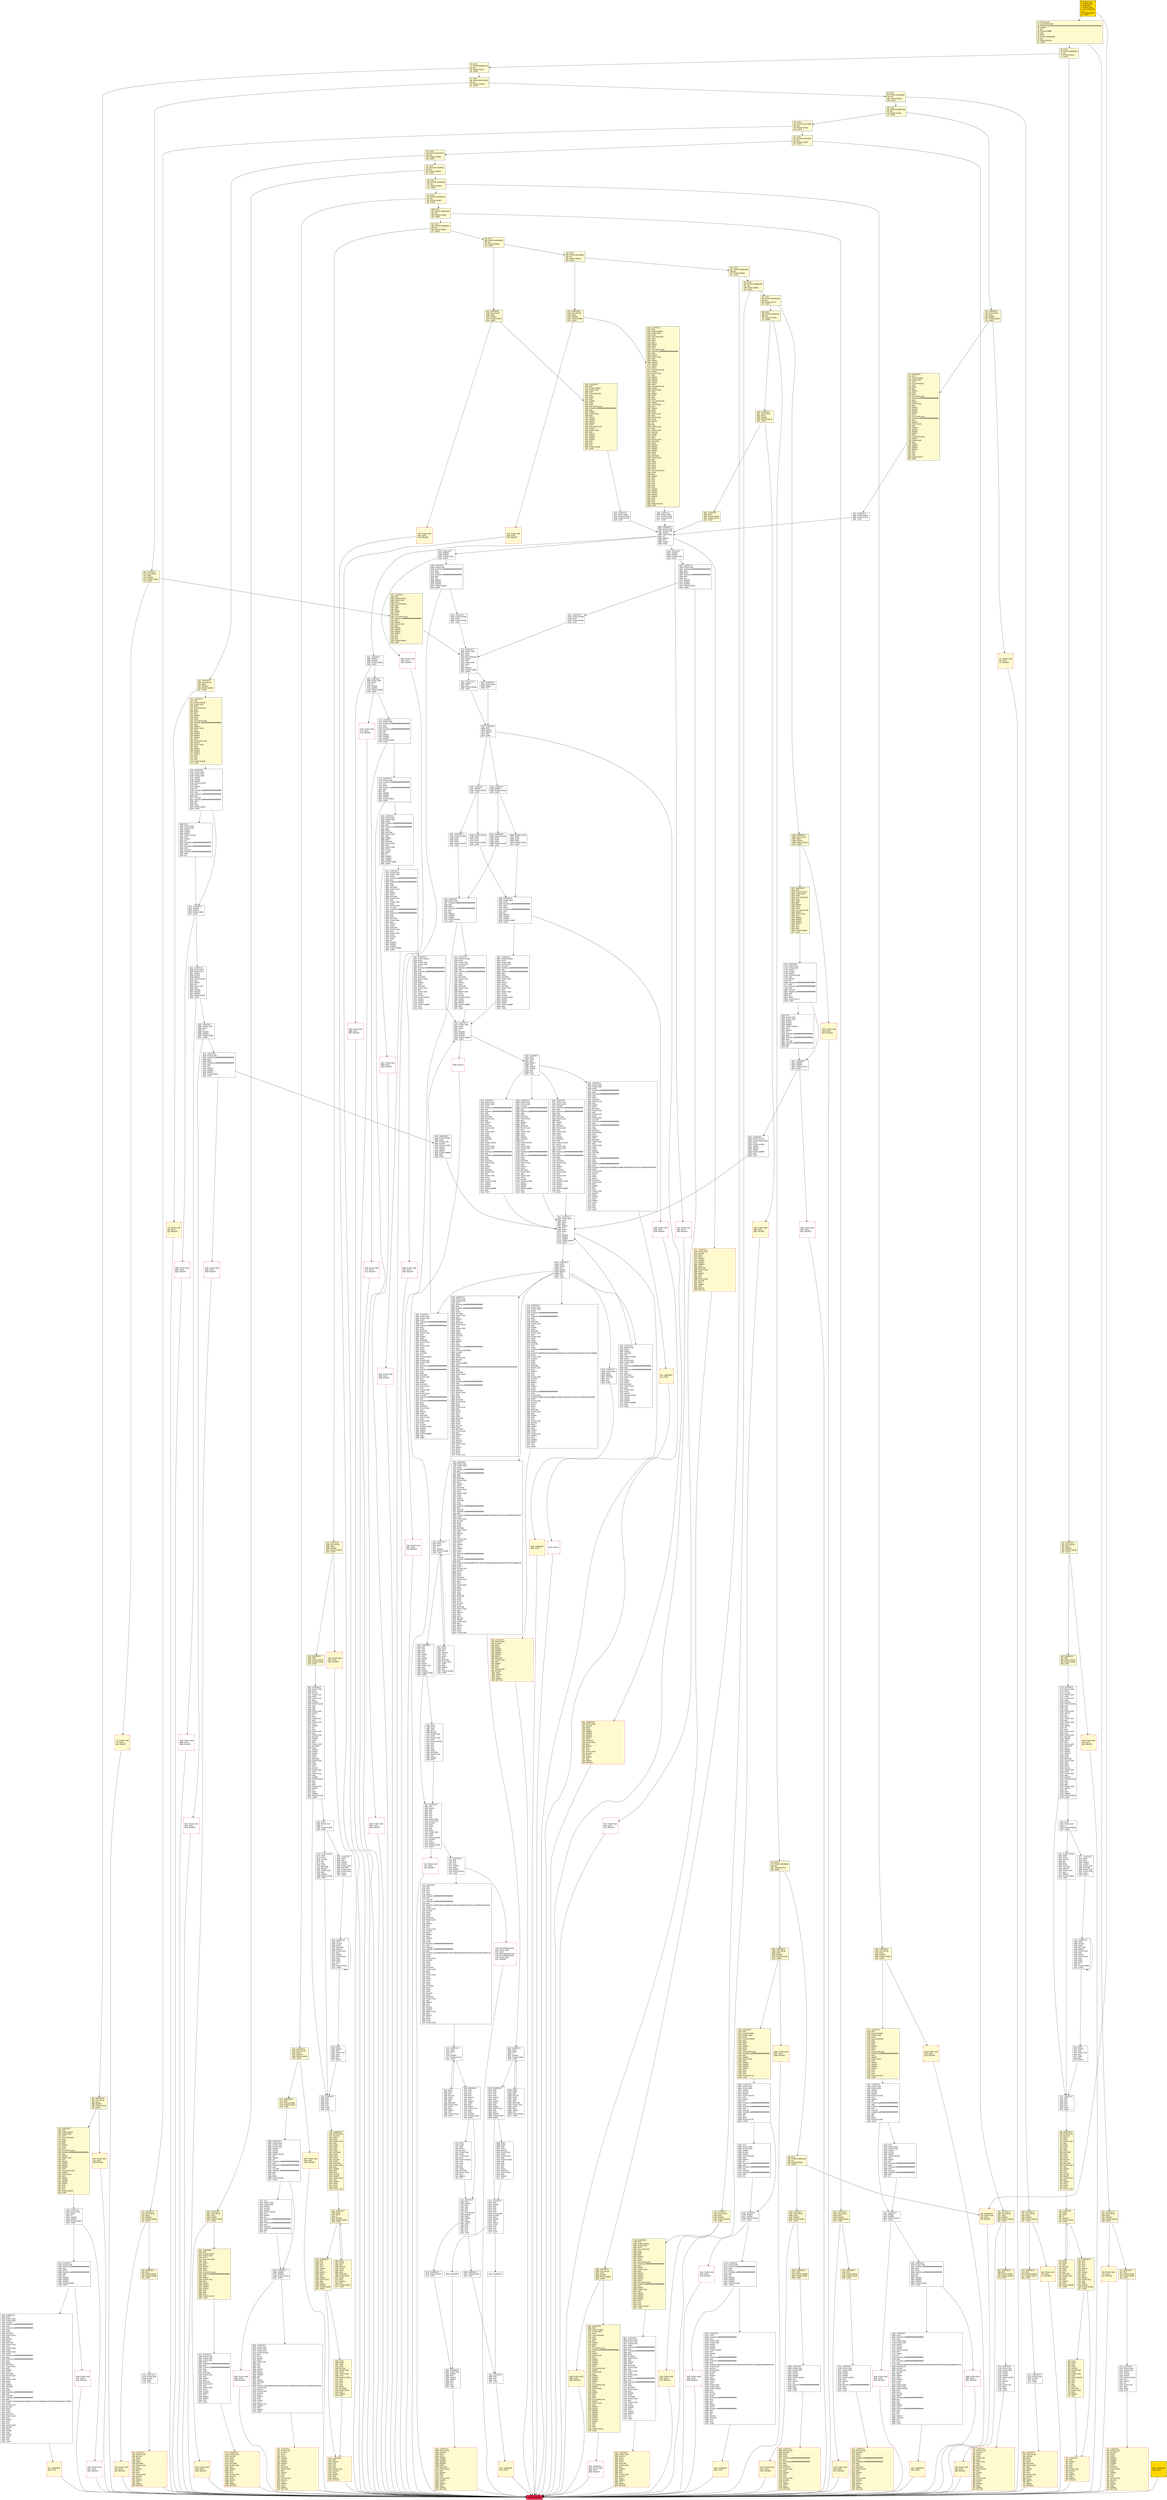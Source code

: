 digraph G {
bgcolor=transparent rankdir=UD;
node [shape=box style=filled color=black fillcolor=white fontname=arial fontcolor=black];
406 [label="406: JUMPDEST\l407: DUP4\l408: DUP2\l409: LT\l410: ISZERO\l411: PUSH2 0x01b1\l414: JUMPI\l" fillcolor=lemonchiffon ];
1445 [label="1445: PUSH1 0x00\l1447: DUP1\l1448: REVERT\l" fillcolor=lemonchiffon shape=Msquare color=crimson ];
7444 [label="7444: JUMPDEST\l7445: POP\l7446: SWAP4\l7447: POP\l7448: POP\l7449: POP\l7450: POP\l7451: PUSH1 0x40\l7453: MLOAD\l7454: DUP1\l7455: SWAP2\l7456: SUB\l7457: SWAP1\l7458: LOG3\l7459: POP\l7460: POP\l7461: POP\l7462: POP\l7463: JUMP\l" ];
492 [label="492: JUMPDEST\l493: CALLVALUE\l494: DUP1\l495: ISZERO\l496: PUSH2 0x01f8\l499: JUMPI\l" fillcolor=lemonchiffon ];
1958 [label="1958: PUSH1 0x00\l1960: DUP1\l1961: REVERT\l" fillcolor=lemonchiffon shape=Msquare color=crimson ];
1948 [label="1948: JUMPDEST\l1949: STOP\l" fillcolor=lemonchiffon shape=Msquare color=crimson ];
5545 [label="5545: PUSH1 0x00\l5547: DUP1\l5548: REVERT\l" shape=Msquare color=crimson ];
241 [label="241: DUP1\l242: PUSH4 0xdd62ed3e\l247: EQ\l248: PUSH2 0x06fa\l251: JUMPI\l" fillcolor=lemonchiffon ];
4539 [label="4539: POP\l4540: PUSH1 0x04\l4542: PUSH1 0x00\l4544: SWAP1\l4545: SLOAD\l4546: SWAP1\l4547: PUSH2 0x0100\l4550: EXP\l4551: SWAP1\l4552: DIV\l4553: PUSH20 0xffffffffffffffffffffffffffffffffffffffff\l4574: AND\l4575: PUSH20 0xffffffffffffffffffffffffffffffffffffffff\l4596: AND\l4597: CALLER\l4598: PUSH20 0xffffffffffffffffffffffffffffffffffffffff\l4619: AND\l4620: EQ\l" ];
252 [label="252: DUP1\l253: PUSH4 0xe02d1c0e\l258: EQ\l259: PUSH2 0x0771\l262: JUMPI\l" fillcolor=lemonchiffon ];
6053 [label="6053: POP\l6054: PUSH1 0x04\l6056: PUSH1 0x00\l6058: SWAP1\l6059: SLOAD\l6060: SWAP1\l6061: PUSH2 0x0100\l6064: EXP\l6065: SWAP1\l6066: DIV\l6067: PUSH20 0xffffffffffffffffffffffffffffffffffffffff\l6088: AND\l6089: PUSH20 0xffffffffffffffffffffffffffffffffffffffff\l6110: AND\l6111: CALLER\l6112: PUSH20 0xffffffffffffffffffffffffffffffffffffffff\l6133: AND\l6134: EQ\l" ];
5182 [label="5182: JUMPDEST\l5183: PUSH1 0x06\l5185: DUP1\l5186: SLOAD\l5187: PUSH1 0x01\l5189: DUP2\l5190: PUSH1 0x01\l5192: AND\l5193: ISZERO\l5194: PUSH2 0x0100\l5197: MUL\l5198: SUB\l5199: AND\l5200: PUSH1 0x02\l5202: SWAP1\l5203: DIV\l5204: DUP1\l5205: PUSH1 0x1f\l5207: ADD\l5208: PUSH1 0x20\l5210: DUP1\l5211: SWAP2\l5212: DIV\l5213: MUL\l5214: PUSH1 0x20\l5216: ADD\l5217: PUSH1 0x40\l5219: MLOAD\l5220: SWAP1\l5221: DUP2\l5222: ADD\l5223: PUSH1 0x40\l5225: MSTORE\l5226: DUP1\l5227: SWAP3\l5228: SWAP2\l5229: SWAP1\l5230: DUP2\l5231: DUP2\l5232: MSTORE\l5233: PUSH1 0x20\l5235: ADD\l5236: DUP3\l5237: DUP1\l5238: SLOAD\l5239: PUSH1 0x01\l5241: DUP2\l5242: PUSH1 0x01\l5244: AND\l5245: ISZERO\l5246: PUSH2 0x0100\l5249: MUL\l5250: SUB\l5251: AND\l5252: PUSH1 0x02\l5254: SWAP1\l5255: DIV\l5256: DUP1\l5257: ISZERO\l5258: PUSH2 0x14d4\l5261: JUMPI\l" ];
2343 [label="2343: JUMPDEST\l2344: PUSH1 0x00\l2346: PUSH20 0xffffffffffffffffffffffffffffffffffffffff\l2367: AND\l2368: DUP3\l2369: PUSH20 0xffffffffffffffffffffffffffffffffffffffff\l2390: AND\l2391: EQ\l2392: ISZERO\l2393: ISZERO\l2394: ISZERO\l2395: PUSH2 0x0963\l2398: JUMPI\l" ];
1423 [label="1423: JUMPDEST\l1424: POP\l1425: SWAP3\l1426: POP\l1427: POP\l1428: POP\l1429: PUSH1 0x40\l1431: MLOAD\l1432: DUP1\l1433: SWAP2\l1434: SUB\l1435: SWAP1\l1436: RETURN\l" fillcolor=lemonchiffon shape=Msquare color=crimson ];
4621 [label="4621: JUMPDEST\l4622: ISZERO\l4623: ISZERO\l4624: PUSH2 0x1218\l4627: JUMPI\l" ];
4031 [label="4031: PUSH1 0x00\l4033: DUP1\l4034: REVERT\l" shape=Msquare color=crimson ];
5303 [label="5303: JUMPDEST\l5304: DUP2\l5305: SLOAD\l5306: DUP2\l5307: MSTORE\l5308: SWAP1\l5309: PUSH1 0x01\l5311: ADD\l5312: SWAP1\l5313: PUSH1 0x20\l5315: ADD\l5316: DUP1\l5317: DUP4\l5318: GT\l5319: PUSH2 0x14b7\l5322: JUMPI\l" ];
7123 [label="7123: JUMPDEST\l7124: POP\l7125: GAS\l7126: CALL\l7127: ISZERO\l7128: DUP1\l7129: ISZERO\l7130: PUSH2 0x1be7\l7133: JUMPI\l" ];
2713 [label="2713: JUMPDEST\l2714: PUSH1 0x00\l2716: PUSH20 0xffffffffffffffffffffffffffffffffffffffff\l2737: AND\l2738: DUP3\l2739: PUSH20 0xffffffffffffffffffffffffffffffffffffffff\l2760: AND\l2761: EQ\l2762: ISZERO\l2763: ISZERO\l2764: ISZERO\l2765: PUSH2 0x0ad5\l2768: JUMPI\l" ];
3971 [label="3971: PUSH1 0x00\l3973: DUP1\l3974: REVERT\l" shape=Msquare color=crimson ];
2291 [label="2291: JUMPDEST\l2292: DUP2\l2293: SLOAD\l2294: DUP2\l2295: MSTORE\l2296: SWAP1\l2297: PUSH1 0x01\l2299: ADD\l2300: SWAP1\l2301: PUSH1 0x20\l2303: ADD\l2304: DUP1\l2305: DUP4\l2306: GT\l2307: PUSH2 0x08f3\l2310: JUMPI\l" ];
1159 [label="1159: JUMPDEST\l1160: CALLVALUE\l1161: DUP1\l1162: ISZERO\l1163: PUSH2 0x0493\l1166: JUMPI\l" fillcolor=lemonchiffon ];
1092 [label="1092: JUMPDEST\l1093: CALLVALUE\l1094: DUP1\l1095: ISZERO\l1096: PUSH2 0x0450\l1099: JUMPI\l" fillcolor=lemonchiffon ];
6135 [label="6135: JUMPDEST\l6136: ISZERO\l6137: ISZERO\l6138: PUSH2 0x1802\l6141: JUMPI\l" ];
1360 [label="1360: DUP1\l1361: DUP3\l1362: ADD\l1363: MLOAD\l1364: DUP2\l1365: DUP5\l1366: ADD\l1367: MSTORE\l1368: PUSH1 0x20\l1370: DUP2\l1371: ADD\l1372: SWAP1\l1373: POP\l1374: PUSH2 0x0547\l1377: JUMP\l" fillcolor=lemonchiffon ];
912 [label="912: PUSH1 0x00\l914: DUP1\l915: REVERT\l" fillcolor=lemonchiffon shape=Msquare color=crimson ];
6546 [label="6546: PUSH1 0x00\l6548: DUP1\l6549: REVERT\l" shape=Msquare color=crimson ];
2258 [label="2258: PUSH2 0x0100\l2261: DUP1\l2262: DUP4\l2263: SLOAD\l2264: DIV\l2265: MUL\l2266: DUP4\l2267: MSTORE\l2268: SWAP2\l2269: PUSH1 0x20\l2271: ADD\l2272: SWAP2\l2273: PUSH2 0x0910\l2276: JUMP\l" ];
65 [label="65: DUP1\l66: PUSH4 0x06fdde03\l71: EQ\l72: PUSH2 0x015c\l75: JUMPI\l" fillcolor=lemonchiffon ];
6398 [label="6398: JUMPDEST\l6399: PUSH1 0x04\l6401: PUSH1 0x00\l6403: SWAP1\l6404: SLOAD\l6405: SWAP1\l6406: PUSH2 0x0100\l6409: EXP\l6410: SWAP1\l6411: DIV\l6412: PUSH20 0xffffffffffffffffffffffffffffffffffffffff\l6433: AND\l6434: DUP2\l6435: JUMP\l" ];
1526 [label="1526: JUMPDEST\l1527: POP\l1528: PUSH2 0x067b\l1531: PUSH1 0x04\l1533: DUP1\l1534: CALLDATASIZE\l1535: SUB\l1536: DUP2\l1537: ADD\l1538: SWAP1\l1539: DUP1\l1540: DUP1\l1541: CALLDATALOAD\l1542: PUSH20 0xffffffffffffffffffffffffffffffffffffffff\l1563: AND\l1564: SWAP1\l1565: PUSH1 0x20\l1567: ADD\l1568: SWAP1\l1569: SWAP3\l1570: SWAP2\l1571: SWAP1\l1572: DUP1\l1573: CALLDATALOAD\l1574: SWAP1\l1575: PUSH1 0x20\l1577: ADD\l1578: SWAP1\l1579: SWAP3\l1580: SWAP2\l1581: SWAP1\l1582: DUP1\l1583: CALLDATALOAD\l1584: SWAP1\l1585: PUSH1 0x20\l1587: ADD\l1588: SWAP1\l1589: DUP3\l1590: ADD\l1591: DUP1\l1592: CALLDATALOAD\l1593: SWAP1\l1594: PUSH1 0x20\l1596: ADD\l1597: SWAP1\l1598: DUP1\l1599: DUP1\l1600: PUSH1 0x1f\l1602: ADD\l1603: PUSH1 0x20\l1605: DUP1\l1606: SWAP2\l1607: DIV\l1608: MUL\l1609: PUSH1 0x20\l1611: ADD\l1612: PUSH1 0x40\l1614: MLOAD\l1615: SWAP1\l1616: DUP2\l1617: ADD\l1618: PUSH1 0x40\l1620: MSTORE\l1621: DUP1\l1622: SWAP4\l1623: SWAP3\l1624: SWAP2\l1625: SWAP1\l1626: DUP2\l1627: DUP2\l1628: MSTORE\l1629: PUSH1 0x20\l1631: ADD\l1632: DUP4\l1633: DUP4\l1634: DUP1\l1635: DUP3\l1636: DUP5\l1637: CALLDATACOPY\l1638: DUP3\l1639: ADD\l1640: SWAP2\l1641: POP\l1642: POP\l1643: POP\l1644: POP\l1645: POP\l1646: POP\l1647: SWAP2\l1648: SWAP3\l1649: SWAP2\l1650: SWAP3\l1651: SWAP1\l1652: POP\l1653: POP\l1654: POP\l1655: PUSH2 0x155c\l1658: JUMP\l" fillcolor=lemonchiffon ];
1917 [label="1917: JUMPDEST\l1918: POP\l1919: PUSH2 0x079c\l1922: PUSH1 0x04\l1924: DUP1\l1925: CALLDATASIZE\l1926: SUB\l1927: DUP2\l1928: ADD\l1929: SWAP1\l1930: DUP1\l1931: DUP1\l1932: CALLDATALOAD\l1933: SWAP1\l1934: PUSH1 0x20\l1936: ADD\l1937: SWAP1\l1938: SWAP3\l1939: SWAP2\l1940: SWAP1\l1941: POP\l1942: POP\l1943: POP\l1944: PUSH2 0x166e\l1947: JUMP\l" fillcolor=lemonchiffon ];
8047 [label="8047: JUMPDEST\l8048: DUP4\l8049: DUP2\l8050: LT\l8051: ISZERO\l8052: PUSH2 0x1f8a\l8055: JUMPI\l" ];
478 [label="478: JUMPDEST\l479: POP\l480: SWAP3\l481: POP\l482: POP\l483: POP\l484: PUSH1 0x40\l486: MLOAD\l487: DUP1\l488: SWAP2\l489: SUB\l490: SWAP1\l491: RETURN\l" fillcolor=lemonchiffon shape=Msquare color=crimson ];
5922 [label="5922: JUMPDEST\l5923: PUSH2 0x1739\l5926: PUSH4 0x01e13380\l5931: DUP3\l5932: PUSH2 0x193d\l5935: SWAP1\l5936: SWAP2\l5937: SWAP1\l5938: PUSH4 0xffffffff\l5943: AND\l5944: JUMP\l" ];
3046 [label="3046: PUSH1 0x00\l3048: DUP1\l3049: REVERT\l" shape=Msquare color=crimson ];
186 [label="186: DUP1\l187: PUSH4 0x8da5cb5b\l192: EQ\l193: PUSH2 0x04b6\l196: JUMPI\l" fillcolor=lemonchiffon ];
1522 [label="1522: PUSH1 0x00\l1524: DUP1\l1525: REVERT\l" fillcolor=lemonchiffon shape=Msquare color=crimson ];
1013 [label="1013: PUSH1 0x00\l1015: DUP1\l1016: REVERT\l" fillcolor=lemonchiffon shape=Msquare color=crimson ];
1206 [label="1206: JUMPDEST\l1207: CALLVALUE\l1208: DUP1\l1209: ISZERO\l1210: PUSH2 0x04c2\l1213: JUMPI\l" fillcolor=lemonchiffon ];
500 [label="500: PUSH1 0x00\l502: DUP1\l503: REVERT\l" fillcolor=lemonchiffon shape=Msquare color=crimson ];
433 [label="433: JUMPDEST\l434: POP\l435: POP\l436: POP\l437: POP\l438: SWAP1\l439: POP\l440: SWAP1\l441: DUP2\l442: ADD\l443: SWAP1\l444: PUSH1 0x1f\l446: AND\l447: DUP1\l448: ISZERO\l449: PUSH2 0x01de\l452: JUMPI\l" fillcolor=lemonchiffon ];
3491 [label="3491: JUMPDEST\l3492: PUSH1 0x02\l3494: PUSH1 0x00\l3496: DUP6\l3497: PUSH20 0xffffffffffffffffffffffffffffffffffffffff\l3518: AND\l3519: PUSH20 0xffffffffffffffffffffffffffffffffffffffff\l3540: AND\l3541: DUP2\l3542: MSTORE\l3543: PUSH1 0x20\l3545: ADD\l3546: SWAP1\l3547: DUP2\l3548: MSTORE\l3549: PUSH1 0x20\l3551: ADD\l3552: PUSH1 0x00\l3554: SHA3\l3555: PUSH1 0x00\l3557: CALLER\l3558: PUSH20 0xffffffffffffffffffffffffffffffffffffffff\l3579: AND\l3580: PUSH20 0xffffffffffffffffffffffffffffffffffffffff\l3601: AND\l3602: DUP2\l3603: MSTORE\l3604: PUSH1 0x20\l3606: ADD\l3607: SWAP1\l3608: DUP2\l3609: MSTORE\l3610: PUSH1 0x20\l3612: ADD\l3613: PUSH1 0x00\l3615: SHA3\l3616: DUP2\l3617: SWAP1\l3618: SSTORE\l3619: POP\l3620: DUP2\l3621: PUSH20 0xffffffffffffffffffffffffffffffffffffffff\l3642: AND\l3643: DUP4\l3644: PUSH20 0xffffffffffffffffffffffffffffffffffffffff\l3665: AND\l3666: PUSH32 0xddf252ad1be2c89b69c2b068fc378daa952ba7f163c4a11628f55a4df523b3ef\l3699: DUP4\l3700: PUSH1 0x40\l3702: MLOAD\l3703: DUP1\l3704: DUP3\l3705: DUP2\l3706: MSTORE\l3707: PUSH1 0x20\l3709: ADD\l3710: SWAP2\l3711: POP\l3712: POP\l3713: PUSH1 0x40\l3715: MLOAD\l3716: DUP1\l3717: SWAP2\l3718: SUB\l3719: SWAP1\l3720: LOG3\l3721: POP\l3722: POP\l3723: POP\l3724: JUMP\l" ];
6142 [label="6142: PUSH1 0x00\l6144: DUP1\l6145: REVERT\l" shape=Msquare color=crimson ];
2773 [label="2773: JUMPDEST\l2774: PUSH1 0x00\l2776: PUSH20 0xffffffffffffffffffffffffffffffffffffffff\l2797: AND\l2798: DUP4\l2799: PUSH20 0xffffffffffffffffffffffffffffffffffffffff\l2820: AND\l2821: EQ\l2822: ISZERO\l2823: ISZERO\l2824: ISZERO\l2825: PUSH2 0x0b11\l2828: JUMPI\l" ];
6461 [label="6461: JUMPDEST\l6462: PUSH1 0x00\l6464: DUP2\l6465: DUP4\l6466: ADD\l6467: SWAP1\l6468: POP\l6469: DUP3\l6470: DUP2\l6471: LT\l6472: ISZERO\l6473: ISZERO\l6474: ISZERO\l6475: PUSH2 0x1950\l6478: JUMPI\l" ];
2662 [label="2662: JUMPDEST\l2663: PUSH1 0x00\l2665: SWAP2\l2666: POP\l" ];
5062 [label="5062: PUSH1 0x00\l5064: DUP1\l5065: REVERT\l" shape=Msquare color=crimson ];
916 [label="916: JUMPDEST\l917: POP\l918: PUSH2 0x03d3\l921: PUSH1 0x04\l923: DUP1\l924: CALLDATASIZE\l925: SUB\l926: DUP2\l927: ADD\l928: SWAP1\l929: DUP1\l930: DUP1\l931: CALLDATALOAD\l932: PUSH20 0xffffffffffffffffffffffffffffffffffffffff\l953: AND\l954: SWAP1\l955: PUSH1 0x20\l957: ADD\l958: SWAP1\l959: SWAP3\l960: SWAP2\l961: SWAP1\l962: DUP1\l963: CALLDATALOAD\l964: SWAP1\l965: PUSH1 0x20\l967: ADD\l968: SWAP1\l969: SWAP3\l970: SWAP2\l971: SWAP1\l972: POP\l973: POP\l974: POP\l975: PUSH2 0x0ea6\l978: JUMP\l" fillcolor=lemonchiffon ];
1697 [label="1697: JUMPDEST\l1698: POP\l1699: PUSH2 0x06f8\l1702: PUSH1 0x04\l1704: DUP1\l1705: CALLDATASIZE\l1706: SUB\l1707: DUP2\l1708: ADD\l1709: SWAP1\l1710: DUP1\l1711: DUP1\l1712: CALLDATALOAD\l1713: PUSH20 0xffffffffffffffffffffffffffffffffffffffff\l1734: AND\l1735: SWAP1\l1736: PUSH1 0x20\l1738: ADD\l1739: SWAP1\l1740: SWAP3\l1741: SWAP2\l1742: SWAP1\l1743: DUP1\l1744: CALLDATALOAD\l1745: SWAP1\l1746: PUSH1 0x20\l1748: ADD\l1749: SWAP1\l1750: SWAP3\l1751: SWAP2\l1752: SWAP1\l1753: DUP1\l1754: CALLDATALOAD\l1755: SWAP1\l1756: PUSH1 0x20\l1758: ADD\l1759: SWAP1\l1760: DUP3\l1761: ADD\l1762: DUP1\l1763: CALLDATALOAD\l1764: SWAP1\l1765: PUSH1 0x20\l1767: ADD\l1768: SWAP2\l1769: SWAP1\l1770: SWAP2\l1771: SWAP3\l1772: SWAP4\l1773: SWAP2\l1774: SWAP3\l1775: SWAP4\l1776: SWAP1\l1777: POP\l1778: POP\l1779: POP\l1780: PUSH2 0x15e2\l1783: JUMP\l" fillcolor=lemonchiffon ];
0 [label="0: PUSH1 0x80\l2: PUSH1 0x40\l4: MSTORE\l5: PUSH1 0x04\l7: CALLDATASIZE\l8: LT\l9: PUSH2 0x0128\l12: JUMPI\l" fillcolor=lemonchiffon shape=Msquare fillcolor=gold ];
7119 [label="7119: PUSH1 0x00\l7121: DUP1\l7122: REVERT\l" shape=Msquare color=crimson ];
230 [label="230: DUP1\l231: PUSH4 0xc0ee0b8a\l236: EQ\l237: PUSH2 0x0695\l240: JUMPI\l" fillcolor=lemonchiffon ];
3932 [label="3932: JUMPDEST\l3933: PUSH1 0x04\l3935: PUSH1 0x14\l3937: SWAP1\l3938: SLOAD\l3939: SWAP1\l3940: PUSH2 0x0100\l3943: EXP\l3944: SWAP1\l3945: DIV\l3946: PUSH1 0xff\l3948: AND\l3949: ISZERO\l3950: ISZERO\l3951: ISZERO\l3952: PUSH2 0x0f78\l3955: JUMPI\l" ];
2005 [label="2005: PUSH1 0x00\l2007: DUP1\l2008: REVERT\l" fillcolor=lemonchiffon shape=Msquare color=crimson ];
4144 [label="4144: JUMPDEST\l4145: PUSH1 0x01\l4147: PUSH1 0x00\l4149: DUP6\l4150: PUSH20 0xffffffffffffffffffffffffffffffffffffffff\l4171: AND\l4172: PUSH20 0xffffffffffffffffffffffffffffffffffffffff\l4193: AND\l4194: DUP2\l4195: MSTORE\l4196: PUSH1 0x20\l4198: ADD\l4199: SWAP1\l4200: DUP2\l4201: MSTORE\l4202: PUSH1 0x20\l4204: ADD\l4205: PUSH1 0x00\l4207: SHA3\l4208: DUP2\l4209: SWAP1\l4210: SSTORE\l4211: POP\l4212: DUP3\l4213: PUSH20 0xffffffffffffffffffffffffffffffffffffffff\l4234: AND\l4235: PUSH32 0x0f6798a560793a54c3bcfe86a93cde1e73087d944c0ea20544137d4121396885\l4268: DUP4\l4269: PUSH1 0x40\l4271: MLOAD\l4272: DUP1\l4273: DUP3\l4274: DUP2\l4275: MSTORE\l4276: PUSH1 0x20\l4278: ADD\l4279: SWAP2\l4280: POP\l4281: POP\l4282: PUSH1 0x40\l4284: MLOAD\l4285: DUP1\l4286: SWAP2\l4287: SUB\l4288: SWAP1\l4289: LOG2\l4290: DUP3\l4291: PUSH20 0xffffffffffffffffffffffffffffffffffffffff\l4312: AND\l4313: PUSH1 0x00\l4315: PUSH32 0xddf252ad1be2c89b69c2b068fc378daa952ba7f163c4a11628f55a4df523b3ef\l4348: DUP5\l4349: PUSH1 0x40\l4351: MLOAD\l4352: DUP1\l4353: DUP3\l4354: DUP2\l4355: MSTORE\l4356: PUSH1 0x20\l4358: ADD\l4359: SWAP2\l4360: POP\l4361: POP\l4362: PUSH1 0x40\l4364: MLOAD\l4365: DUP1\l4366: SWAP2\l4367: SUB\l4368: SWAP1\l4369: LOG3\l4370: PUSH1 0x01\l4372: SWAP1\l4373: POP\l4374: SWAP3\l4375: SWAP2\l4376: POP\l4377: POP\l4378: JUMP\l" ];
1512 [label="1512: JUMPDEST\l1513: STOP\l" fillcolor=lemonchiffon shape=Msquare color=crimson ];
1398 [label="1398: DUP1\l1399: DUP3\l1400: SUB\l1401: DUP1\l1402: MLOAD\l1403: PUSH1 0x01\l1405: DUP4\l1406: PUSH1 0x20\l1408: SUB\l1409: PUSH2 0x0100\l1412: EXP\l1413: SUB\l1414: NOT\l1415: AND\l1416: DUP2\l1417: MSTORE\l1418: PUSH1 0x20\l1420: ADD\l1421: SWAP2\l1422: POP\l" fillcolor=lemonchiffon ];
5607 [label="5607: JUMPDEST\l5608: PUSH1 0x00\l5610: PUSH1 0x02\l5612: PUSH1 0x00\l5614: DUP5\l5615: PUSH20 0xffffffffffffffffffffffffffffffffffffffff\l5636: AND\l5637: PUSH20 0xffffffffffffffffffffffffffffffffffffffff\l5658: AND\l5659: DUP2\l5660: MSTORE\l5661: PUSH1 0x20\l5663: ADD\l5664: SWAP1\l5665: DUP2\l5666: MSTORE\l5667: PUSH1 0x20\l5669: ADD\l5670: PUSH1 0x00\l5672: SHA3\l5673: PUSH1 0x00\l5675: DUP4\l5676: PUSH20 0xffffffffffffffffffffffffffffffffffffffff\l5697: AND\l5698: PUSH20 0xffffffffffffffffffffffffffffffffffffffff\l5719: AND\l5720: DUP2\l5721: MSTORE\l5722: PUSH1 0x20\l5724: ADD\l5725: SWAP1\l5726: DUP2\l5727: MSTORE\l5728: PUSH1 0x20\l5730: ADD\l5731: PUSH1 0x00\l5733: SHA3\l5734: SLOAD\l5735: SWAP1\l5736: POP\l5737: SWAP3\l5738: SWAP2\l5739: POP\l5740: POP\l5741: JUMP\l" ];
322 [label="322: JUMPDEST\l323: PUSH1 0x40\l325: MLOAD\l326: DUP1\l327: DUP3\l328: ISZERO\l329: ISZERO\l330: ISZERO\l331: ISZERO\l332: DUP2\l333: MSTORE\l334: PUSH1 0x20\l336: ADD\l337: SWAP2\l338: POP\l339: POP\l340: PUSH1 0x40\l342: MLOAD\l343: DUP1\l344: SWAP2\l345: SUB\l346: SWAP1\l347: RETURN\l" fillcolor=lemonchiffon shape=Msquare color=crimson ];
2339 [label="2339: PUSH1 0x00\l2341: DUP1\l2342: REVERT\l" shape=Msquare color=crimson ];
5945 [label="5945: JUMPDEST\l5946: PUSH1 0x08\l5948: DUP2\l5949: SWAP1\l5950: SSTORE\l5951: POP\l5952: POP\l5953: JUMP\l" ];
5417 [label="5417: PUSH1 0x00\l5419: DUP1\l5420: REVERT\l" shape=Msquare color=crimson ];
2064 [label="2064: JUMPDEST\l2065: CALLVALUE\l2066: DUP1\l2067: ISZERO\l2068: PUSH2 0x081c\l2071: JUMPI\l" fillcolor=lemonchiffon ];
3750 [label="3750: JUMPDEST\l3751: PUSH1 0x00\l3753: PUSH1 0x03\l3755: PUSH1 0x00\l3757: SWAP1\l3758: SLOAD\l3759: SWAP1\l3760: PUSH2 0x0100\l3763: EXP\l3764: SWAP1\l3765: DIV\l3766: PUSH20 0xffffffffffffffffffffffffffffffffffffffff\l3787: AND\l3788: PUSH20 0xffffffffffffffffffffffffffffffffffffffff\l3809: AND\l3810: CALLER\l3811: PUSH20 0xffffffffffffffffffffffffffffffffffffffff\l3832: AND\l3833: EQ\l3834: DUP1\l3835: PUSH2 0x0f51\l3838: JUMPI\l" ];
348 [label="348: JUMPDEST\l349: CALLVALUE\l350: DUP1\l351: ISZERO\l352: PUSH2 0x0168\l355: JUMPI\l" fillcolor=lemonchiffon ];
1971 [label="1971: JUMPDEST\l1972: PUSH1 0x40\l1974: MLOAD\l1975: DUP1\l1976: DUP3\l1977: ISZERO\l1978: ISZERO\l1979: ISZERO\l1980: ISZERO\l1981: DUP2\l1982: MSTORE\l1983: PUSH1 0x20\l1985: ADD\l1986: SWAP2\l1987: POP\l1988: POP\l1989: PUSH1 0x40\l1991: MLOAD\l1992: DUP1\l1993: SWAP2\l1994: SUB\l1995: SWAP1\l1996: RETURN\l" fillcolor=lemonchiffon shape=Msquare color=crimson ];
5478 [label="5478: JUMPDEST\l5479: ISZERO\l5480: ISZERO\l5481: PUSH2 0x1571\l5484: JUMPI\l" ];
7065 [label="7065: DUP1\l7066: DUP3\l7067: SUB\l7068: DUP1\l7069: MLOAD\l7070: PUSH1 0x01\l7072: DUP4\l7073: PUSH1 0x20\l7075: SUB\l7076: PUSH2 0x0100\l7079: EXP\l7080: SUB\l7081: NOT\l7082: AND\l7083: DUP2\l7084: MSTORE\l7085: PUSH1 0x20\l7087: ADD\l7088: SWAP2\l7089: POP\l" ];
285 [label="285: DUP1\l286: PUSH4 0xf851a440\l291: EQ\l292: PUSH2 0x0810\l295: JUMPI\l" fillcolor=lemonchiffon ];
309 [label="309: PUSH1 0x00\l311: DUP1\l312: REVERT\l" fillcolor=lemonchiffon shape=Msquare color=crimson ];
3975 [label="3975: JUMPDEST\l3976: PUSH1 0x00\l3978: PUSH20 0xffffffffffffffffffffffffffffffffffffffff\l3999: AND\l4000: DUP4\l4001: PUSH20 0xffffffffffffffffffffffffffffffffffffffff\l4022: AND\l4023: EQ\l4024: ISZERO\l4025: ISZERO\l4026: ISZERO\l4027: PUSH2 0x0fc3\l4030: JUMPI\l" ];
820 [label="820: PUSH1 0x00\l822: DUP1\l823: REVERT\l" fillcolor=lemonchiffon shape=Msquare color=crimson ];
8094 [label="8094: DUP1\l8095: DUP3\l8096: SUB\l8097: DUP1\l8098: MLOAD\l8099: PUSH1 0x01\l8101: DUP4\l8102: PUSH1 0x20\l8104: SUB\l8105: PUSH2 0x0100\l8108: EXP\l8109: SUB\l8110: NOT\l8111: AND\l8112: DUP2\l8113: MSTORE\l8114: PUSH1 0x20\l8116: ADD\l8117: SWAP2\l8118: POP\l" ];
2679 [label="2679: JUMPDEST\l2680: PUSH2 0x0a7f\l2683: PUSH2 0x1742\l2686: JUMP\l" ];
2687 [label="2687: JUMPDEST\l2688: ISZERO\l2689: ISZERO\l2690: PUSH2 0x0a8a\l2693: JUMPI\l" ];
1794 [label="1794: PUSH1 0x00\l1796: DUP1\l1797: REVERT\l" fillcolor=lemonchiffon shape=Msquare color=crimson ];
2654 [label="2654: PUSH1 0x01\l2656: SWAP2\l2657: POP\l2658: PUSH2 0x0a6b\l2661: JUMP\l" ];
1104 [label="1104: JUMPDEST\l1105: POP\l1106: PUSH2 0x0485\l1109: PUSH1 0x04\l1111: DUP1\l1112: CALLDATASIZE\l1113: SUB\l1114: DUP2\l1115: ADD\l1116: SWAP1\l1117: DUP1\l1118: DUP1\l1119: CALLDATALOAD\l1120: PUSH20 0xffffffffffffffffffffffffffffffffffffffff\l1141: AND\l1142: SWAP1\l1143: PUSH1 0x20\l1145: ADD\l1146: SWAP1\l1147: SWAP3\l1148: SWAP2\l1149: SWAP1\l1150: POP\l1151: POP\l1152: POP\l1153: PUSH2 0x1164\l1156: JUMP\l" fillcolor=lemonchiffon ];
219 [label="219: DUP1\l220: PUSH4 0xbe45fd62\l225: EQ\l226: PUSH2 0x05ea\l229: JUMPI\l" fillcolor=lemonchiffon ];
1293 [label="1293: JUMPDEST\l1294: CALLVALUE\l1295: DUP1\l1296: ISZERO\l1297: PUSH2 0x0519\l1300: JUMPI\l" fillcolor=lemonchiffon ];
4884 [label="4884: JUMPDEST\l4885: PUSH1 0x00\l4887: PUSH1 0x03\l4889: PUSH1 0x00\l4891: SWAP1\l4892: SLOAD\l4893: SWAP1\l4894: PUSH2 0x0100\l4897: EXP\l4898: SWAP1\l4899: DIV\l4900: PUSH20 0xffffffffffffffffffffffffffffffffffffffff\l4921: AND\l4922: PUSH20 0xffffffffffffffffffffffffffffffffffffffff\l4943: AND\l4944: CALLER\l4945: PUSH20 0xffffffffffffffffffffffffffffffffffffffff\l4966: AND\l4967: EQ\l4968: DUP1\l4969: PUSH2 0x13bf\l4972: JUMPI\l" ];
5144 [label="5144: JUMPDEST\l5145: PUSH1 0x03\l5147: PUSH1 0x00\l5149: SWAP1\l5150: SLOAD\l5151: SWAP1\l5152: PUSH2 0x0100\l5155: EXP\l5156: SWAP1\l5157: DIV\l5158: PUSH20 0xffffffffffffffffffffffffffffffffffffffff\l5179: AND\l5180: DUP2\l5181: JUMP\l" ];
1997 [label="1997: JUMPDEST\l1998: CALLVALUE\l1999: DUP1\l2000: ISZERO\l2001: PUSH2 0x07d9\l2004: JUMPI\l" fillcolor=lemonchiffon ];
2829 [label="2829: PUSH1 0x00\l2831: DUP1\l2832: REVERT\l" shape=Msquare color=crimson ];
1351 [label="1351: JUMPDEST\l1352: DUP4\l1353: DUP2\l1354: LT\l1355: ISZERO\l1356: PUSH2 0x0562\l1359: JUMPI\l" fillcolor=lemonchiffon ];
7606 [label="7606: JUMPDEST\l7607: PUSH1 0x01\l7609: PUSH1 0x00\l7611: CALLER\l7612: PUSH20 0xffffffffffffffffffffffffffffffffffffffff\l7633: AND\l7634: PUSH20 0xffffffffffffffffffffffffffffffffffffffff\l7655: AND\l7656: DUP2\l7657: MSTORE\l7658: PUSH1 0x20\l7660: ADD\l7661: SWAP1\l7662: DUP2\l7663: MSTORE\l7664: PUSH1 0x20\l7666: ADD\l7667: PUSH1 0x00\l7669: SHA3\l7670: DUP2\l7671: SWAP1\l7672: SSTORE\l7673: POP\l7674: PUSH2 0x1e4b\l7677: DUP3\l7678: PUSH1 0x01\l7680: PUSH1 0x00\l7682: DUP7\l7683: PUSH20 0xffffffffffffffffffffffffffffffffffffffff\l7704: AND\l7705: PUSH20 0xffffffffffffffffffffffffffffffffffffffff\l7726: AND\l7727: DUP2\l7728: MSTORE\l7729: PUSH1 0x20\l7731: ADD\l7732: SWAP1\l7733: DUP2\l7734: MSTORE\l7735: PUSH1 0x20\l7737: ADD\l7738: PUSH1 0x00\l7740: SHA3\l7741: SLOAD\l7742: PUSH2 0x193d\l7745: SWAP1\l7746: SWAP2\l7747: SWAP1\l7748: PUSH4 0xffffffff\l7753: AND\l7754: JUMP\l" ];
208 [label="208: DUP1\l209: PUSH4 0xa9059cbb\l214: EQ\l215: PUSH2 0x059d\l218: JUMPI\l" fillcolor=lemonchiffon ];
5262 [label="5262: DUP1\l5263: PUSH1 0x1f\l5265: LT\l5266: PUSH2 0x14a9\l5269: JUMPI\l" ];
1301 [label="1301: PUSH1 0x00\l1303: DUP1\l1304: REVERT\l" fillcolor=lemonchiffon shape=Msquare color=crimson ];
812 [label="812: JUMPDEST\l813: CALLVALUE\l814: DUP1\l815: ISZERO\l816: PUSH2 0x0338\l819: JUMPI\l" fillcolor=lemonchiffon ];
715 [label="715: JUMPDEST\l716: POP\l717: PUSH2 0x032a\l720: PUSH1 0x04\l722: DUP1\l723: CALLDATASIZE\l724: SUB\l725: DUP2\l726: ADD\l727: SWAP1\l728: DUP1\l729: DUP1\l730: CALLDATALOAD\l731: PUSH20 0xffffffffffffffffffffffffffffffffffffffff\l752: AND\l753: SWAP1\l754: PUSH1 0x20\l756: ADD\l757: SWAP1\l758: SWAP3\l759: SWAP2\l760: SWAP1\l761: DUP1\l762: CALLDATALOAD\l763: PUSH20 0xffffffffffffffffffffffffffffffffffffffff\l784: AND\l785: SWAP1\l786: PUSH1 0x20\l788: ADD\l789: SWAP1\l790: SWAP3\l791: SWAP2\l792: SWAP1\l793: DUP1\l794: CALLDATALOAD\l795: SWAP1\l796: PUSH1 0x20\l798: ADD\l799: SWAP1\l800: SWAP3\l801: SWAP2\l802: SWAP1\l803: POP\l804: POP\l805: POP\l806: PUSH2 0x0a77\l809: JUMP\l" fillcolor=lemonchiffon ];
810 [label="810: JUMPDEST\l811: STOP\l" fillcolor=lemonchiffon shape=Msquare color=crimson ];
1437 [label="1437: JUMPDEST\l1438: CALLVALUE\l1439: DUP1\l1440: ISZERO\l1441: PUSH2 0x05a9\l1444: JUMPI\l" fillcolor=lemonchiffon ];
5918 [label="5918: PUSH1 0x00\l5920: DUP1\l5921: REVERT\l" shape=Msquare color=crimson ];
7520 [label="7520: PUSH1 0x00\l7522: DUP1\l7523: REVERT\l" shape=Msquare color=crimson ];
356 [label="356: PUSH1 0x00\l358: DUP1\l359: REVERT\l" fillcolor=lemonchiffon shape=Msquare color=crimson ];
3132 [label="3132: JUMPDEST\l3133: PUSH1 0x01\l3135: PUSH1 0x00\l3137: DUP6\l3138: PUSH20 0xffffffffffffffffffffffffffffffffffffffff\l3159: AND\l3160: PUSH20 0xffffffffffffffffffffffffffffffffffffffff\l3181: AND\l3182: DUP2\l3183: MSTORE\l3184: PUSH1 0x20\l3186: ADD\l3187: SWAP1\l3188: DUP2\l3189: MSTORE\l3190: PUSH1 0x20\l3192: ADD\l3193: PUSH1 0x00\l3195: SHA3\l3196: DUP2\l3197: SWAP1\l3198: SSTORE\l3199: POP\l3200: PUSH2 0x0cd1\l3203: DUP2\l3204: PUSH1 0x01\l3206: PUSH1 0x00\l3208: DUP6\l3209: PUSH20 0xffffffffffffffffffffffffffffffffffffffff\l3230: AND\l3231: PUSH20 0xffffffffffffffffffffffffffffffffffffffff\l3252: AND\l3253: DUP2\l3254: MSTORE\l3255: PUSH1 0x20\l3257: ADD\l3258: SWAP1\l3259: DUP2\l3260: MSTORE\l3261: PUSH1 0x20\l3263: ADD\l3264: PUSH1 0x00\l3266: SHA3\l3267: SLOAD\l3268: PUSH2 0x193d\l3271: SWAP1\l3272: SWAP2\l3273: SWAP1\l3274: PUSH4 0xffffffff\l3279: AND\l3280: JUMP\l" ];
672 [label="672: JUMPDEST\l673: POP\l674: PUSH2 0x02a9\l677: PUSH2 0x0a71\l680: JUMP\l" fillcolor=lemonchiffon ];
5574 [label="5574: JUMPDEST\l5575: PUSH2 0x15d7\l5578: JUMP\l" ];
360 [label="360: JUMPDEST\l361: POP\l362: PUSH2 0x0171\l365: PUSH2 0x087a\l368: JUMP\l" fillcolor=lemonchiffon ];
3731 [label="3731: JUMPDEST\l3732: PUSH1 0x07\l3734: PUSH1 0x00\l3736: SWAP1\l3737: SLOAD\l3738: SWAP1\l3739: PUSH2 0x0100\l3742: EXP\l3743: SWAP1\l3744: DIV\l3745: PUSH1 0xff\l3747: AND\l3748: DUP2\l3749: JUMP\l" ];
5485 [label="5485: PUSH1 0x00\l5487: DUP1\l5488: REVERT\l" shape=Msquare color=crimson ];
2009 [label="2009: JUMPDEST\l2010: POP\l2011: PUSH2 0x080e\l2014: PUSH1 0x04\l2016: DUP1\l2017: CALLDATASIZE\l2018: SUB\l2019: DUP2\l2020: ADD\l2021: SWAP1\l2022: DUP1\l2023: DUP1\l2024: CALLDATALOAD\l2025: PUSH20 0xffffffffffffffffffffffffffffffffffffffff\l2046: AND\l2047: SWAP1\l2048: PUSH1 0x20\l2050: ADD\l2051: SWAP1\l2052: SWAP3\l2053: SWAP2\l2054: SWAP1\l2055: POP\l2056: POP\l2057: POP\l2058: PUSH2 0x174e\l2061: JUMP\l" fillcolor=lemonchiffon ];
453 [label="453: DUP1\l454: DUP3\l455: SUB\l456: DUP1\l457: MLOAD\l458: PUSH1 0x01\l460: DUP4\l461: PUSH1 0x20\l463: SUB\l464: PUSH2 0x0100\l467: EXP\l468: SUB\l469: NOT\l470: AND\l471: DUP2\l472: MSTORE\l473: PUSH1 0x20\l475: ADD\l476: SWAP2\l477: POP\l" fillcolor=lemonchiffon ];
1305 [label="1305: JUMPDEST\l1306: POP\l1307: PUSH2 0x0522\l1310: PUSH2 0x143e\l1313: JUMP\l" fillcolor=lemonchiffon ];
904 [label="904: JUMPDEST\l905: CALLVALUE\l906: DUP1\l907: ISZERO\l908: PUSH2 0x0394\l911: JUMPI\l" fillcolor=lemonchiffon ];
3956 [label="3956: PUSH1 0x00\l3958: DUP1\l3959: REVERT\l" shape=Msquare color=crimson ];
1171 [label="1171: JUMPDEST\l1172: POP\l1173: PUSH2 0x049c\l1176: PUSH2 0x1314\l1179: JUMP\l" fillcolor=lemonchiffon ];
5966 [label="5966: JUMPDEST\l5967: PUSH1 0x03\l5969: PUSH1 0x00\l5971: SWAP1\l5972: SLOAD\l5973: SWAP1\l5974: PUSH2 0x0100\l5977: EXP\l5978: SWAP1\l5979: DIV\l5980: PUSH20 0xffffffffffffffffffffffffffffffffffffffff\l6001: AND\l6002: PUSH20 0xffffffffffffffffffffffffffffffffffffffff\l6023: AND\l6024: CALLER\l6025: PUSH20 0xffffffffffffffffffffffffffffffffffffffff\l6046: AND\l6047: EQ\l6048: DUP1\l6049: PUSH2 0x17f7\l6052: JUMPI\l" ];
1913 [label="1913: PUSH1 0x00\l1915: DUP1\l1916: REVERT\l" fillcolor=lemonchiffon shape=Msquare color=crimson ];
876 [label="876: JUMPDEST\l877: PUSH1 0x40\l879: MLOAD\l880: DUP1\l881: DUP3\l882: PUSH1 0xff\l884: AND\l885: PUSH1 0xff\l887: AND\l888: DUP2\l889: MSTORE\l890: PUSH1 0x20\l892: ADD\l893: SWAP2\l894: POP\l895: POP\l896: PUSH1 0x40\l898: MLOAD\l899: DUP1\l900: SWAP2\l901: SUB\l902: SWAP1\l903: RETURN\l" fillcolor=lemonchiffon shape=Msquare color=crimson ];
4973 [label="4973: POP\l4974: PUSH1 0x04\l4976: PUSH1 0x00\l4978: SWAP1\l4979: SLOAD\l4980: SWAP1\l4981: PUSH2 0x0100\l4984: EXP\l4985: SWAP1\l4986: DIV\l4987: PUSH20 0xffffffffffffffffffffffffffffffffffffffff\l5008: AND\l5009: PUSH20 0xffffffffffffffffffffffffffffffffffffffff\l5030: AND\l5031: CALLER\l5032: PUSH20 0xffffffffffffffffffffffffffffffffffffffff\l5053: AND\l5054: EQ\l" ];
504 [label="504: JUMPDEST\l505: POP\l506: PUSH2 0x0237\l509: PUSH1 0x04\l511: DUP1\l512: CALLDATASIZE\l513: SUB\l514: DUP2\l515: ADD\l516: SWAP1\l517: DUP1\l518: DUP1\l519: CALLDATALOAD\l520: PUSH20 0xffffffffffffffffffffffffffffffffffffffff\l541: AND\l542: SWAP1\l543: PUSH1 0x20\l545: ADD\l546: SWAP1\l547: SWAP3\l548: SWAP2\l549: SWAP1\l550: DUP1\l551: CALLDATALOAD\l552: SWAP1\l553: PUSH1 0x20\l555: ADD\l556: SWAP1\l557: SWAP3\l558: SWAP2\l559: SWAP1\l560: POP\l561: POP\l562: POP\l563: PUSH2 0x0918\l566: JUMP\l" fillcolor=lemonchiffon ];
120 [label="120: DUP1\l121: PUSH4 0x2c735ef8\l126: EQ\l127: PUSH2 0x032c\l130: JUMPI\l" fillcolor=lemonchiffon ];
274 [label="274: DUP1\l275: PUSH4 0xf2fde38b\l280: EQ\l281: PUSH2 0x07cd\l284: JUMPI\l" fillcolor=lemonchiffon ];
5332 [label="5332: JUMPDEST\l5333: POP\l5334: POP\l5335: POP\l5336: POP\l5337: POP\l5338: DUP2\l5339: JUMP\l" ];
2637 [label="2637: JUMPDEST\l2638: PUSH1 0x00\l2640: DUP1\l2641: DUP3\l2642: EXTCODESIZE\l2643: SWAP1\l2644: POP\l2645: PUSH1 0x00\l2647: DUP2\l2648: GT\l2649: ISZERO\l2650: PUSH2 0x0a66\l2653: JUMPI\l" ];
7464 [label="7464: JUMPDEST\l7465: PUSH1 0x00\l7467: PUSH20 0xffffffffffffffffffffffffffffffffffffffff\l7488: AND\l7489: DUP4\l7490: PUSH20 0xffffffffffffffffffffffffffffffffffffffff\l7511: AND\l7512: EQ\l7513: ISZERO\l7514: ISZERO\l7515: ISZERO\l7516: PUSH2 0x1d64\l7519: JUMPI\l" ];
3725 [label="3725: JUMPDEST\l3726: PUSH1 0x08\l3728: SLOAD\l3729: DUP2\l3730: JUMP\l" ];
5549 [label="5549: JUMPDEST\l5550: PUSH2 0x15b6\l5553: DUP5\l5554: PUSH2 0x0a4d\l5557: JUMP\l" ];
1883 [label="1883: JUMPDEST\l1884: PUSH1 0x40\l1886: MLOAD\l1887: DUP1\l1888: DUP3\l1889: DUP2\l1890: MSTORE\l1891: PUSH1 0x20\l1893: ADD\l1894: SWAP2\l1895: POP\l1896: POP\l1897: PUSH1 0x40\l1899: MLOAD\l1900: DUP1\l1901: SWAP2\l1902: SUB\l1903: SWAP1\l1904: RETURN\l" fillcolor=lemonchiffon shape=Msquare color=crimson ];
87 [label="87: DUP1\l88: PUSH4 0x16279055\l93: EQ\l94: PUSH2 0x0239\l97: JUMPI\l" fillcolor=lemonchiffon ];
8074 [label="8074: JUMPDEST\l8075: POP\l8076: POP\l8077: POP\l8078: POP\l8079: SWAP1\l8080: POP\l8081: SWAP1\l8082: DUP2\l8083: ADD\l8084: SWAP1\l8085: PUSH1 0x1f\l8087: AND\l8088: DUP1\l8089: ISZERO\l8090: PUSH2 0x1fb7\l8093: JUMPI\l" ];
5451 [label="5451: JUMPDEST\l5452: PUSH2 0x1556\l5455: DUP4\l5456: DUP4\l5457: DUP4\l5458: PUSH2 0x1d28\l5461: JUMP\l" ];
979 [label="979: JUMPDEST\l980: PUSH1 0x40\l982: MLOAD\l983: DUP1\l984: DUP3\l985: ISZERO\l986: ISZERO\l987: ISZERO\l988: ISZERO\l989: DUP2\l990: MSTORE\l991: PUSH1 0x20\l993: ADD\l994: SWAP2\l995: POP\l996: POP\l997: PUSH1 0x40\l999: MLOAD\l1000: DUP1\l1001: SWAP2\l1002: SUB\l1003: SWAP1\l1004: RETURN\l" fillcolor=lemonchiffon shape=Msquare color=crimson ];
5066 [label="5066: JUMPDEST\l5067: PUSH1 0x01\l5069: PUSH1 0x04\l5071: PUSH1 0x14\l5073: PUSH2 0x0100\l5076: EXP\l5077: DUP2\l5078: SLOAD\l5079: DUP2\l5080: PUSH1 0xff\l5082: MUL\l5083: NOT\l5084: AND\l5085: SWAP1\l5086: DUP4\l5087: ISZERO\l5088: ISZERO\l5089: MUL\l5090: OR\l5091: SWAP1\l5092: SSTORE\l5093: POP\l5094: PUSH32 0xae5184fba832cb2b1f702aca6117b8d265eaf03ad33eb133f19dde0f5920fa08\l5127: PUSH1 0x40\l5129: MLOAD\l5130: PUSH1 0x40\l5132: MLOAD\l5133: DUP1\l5134: SWAP2\l5135: SUB\l5136: SWAP1\l5137: LOG1\l5138: PUSH1 0x01\l5140: SWAP1\l5141: POP\l5142: SWAP1\l5143: JUMP\l" ];
833 [label="833: JUMPDEST\l834: PUSH1 0x40\l836: MLOAD\l837: DUP1\l838: DUP3\l839: DUP2\l840: MSTORE\l841: PUSH1 0x20\l843: ADD\l844: SWAP2\l845: POP\l846: POP\l847: PUSH1 0x40\l849: MLOAD\l850: DUP1\l851: SWAP2\l852: SUB\l853: SWAP1\l854: RETURN\l" fillcolor=lemonchiffon shape=Msquare color=crimson ];
5558 [label="5558: JUMPDEST\l5559: ISZERO\l5560: PUSH2 0x15cb\l5563: JUMPI\l" ];
5323 [label="5323: DUP3\l5324: SWAP1\l5325: SUB\l5326: PUSH1 0x1f\l5328: AND\l5329: DUP3\l5330: ADD\l5331: SWAP2\l" ];
7045 [label="7045: JUMPDEST\l7046: POP\l7047: POP\l7048: POP\l7049: POP\l7050: SWAP1\l7051: POP\l7052: SWAP1\l7053: DUP2\l7054: ADD\l7055: SWAP1\l7056: PUSH1 0x1f\l7058: AND\l7059: DUP1\l7060: ISZERO\l7061: PUSH2 0x1bb2\l7064: JUMPI\l" ];
3928 [label="3928: PUSH1 0x00\l3930: DUP1\l3931: REVERT\l" shape=Msquare color=crimson ];
2907 [label="2907: PUSH1 0x00\l2909: DUP1\l2910: REVERT\l" shape=Msquare color=crimson ];
4379 [label="4379: JUMPDEST\l4380: PUSH1 0x00\l4382: PUSH1 0x01\l4384: PUSH1 0x00\l4386: DUP4\l4387: PUSH20 0xffffffffffffffffffffffffffffffffffffffff\l4408: AND\l4409: PUSH20 0xffffffffffffffffffffffffffffffffffffffff\l4430: AND\l4431: DUP2\l4432: MSTORE\l4433: PUSH1 0x20\l4435: ADD\l4436: SWAP1\l4437: DUP2\l4438: MSTORE\l4439: PUSH1 0x20\l4441: ADD\l4442: PUSH1 0x00\l4444: SHA3\l4445: SLOAD\l4446: SWAP1\l4447: POP\l4448: SWAP2\l4449: SWAP1\l4450: POP\l4451: JUMP\l" ];
863 [label="863: PUSH1 0x00\l865: DUP1\l866: REVERT\l" fillcolor=lemonchiffon shape=Msquare color=crimson ];
2399 [label="2399: PUSH1 0x00\l2401: DUP1\l2402: REVERT\l" shape=Msquare color=crimson ];
1449 [label="1449: JUMPDEST\l1450: POP\l1451: PUSH2 0x05e8\l1454: PUSH1 0x04\l1456: DUP1\l1457: CALLDATASIZE\l1458: SUB\l1459: DUP2\l1460: ADD\l1461: SWAP1\l1462: DUP1\l1463: DUP1\l1464: CALLDATALOAD\l1465: PUSH20 0xffffffffffffffffffffffffffffffffffffffff\l1486: AND\l1487: SWAP1\l1488: PUSH1 0x20\l1490: ADD\l1491: SWAP1\l1492: SWAP3\l1493: SWAP2\l1494: SWAP1\l1495: DUP1\l1496: CALLDATALOAD\l1497: SWAP1\l1498: PUSH1 0x20\l1500: ADD\l1501: SWAP1\l1502: SWAP3\l1503: SWAP2\l1504: SWAP1\l1505: POP\l1506: POP\l1507: POP\l1508: PUSH2 0x14dc\l1511: JUMP\l" fillcolor=lemonchiffon ];
13 [label="13: PUSH1 0x00\l15: CALLDATALOAD\l16: PUSH29 0x0100000000000000000000000000000000000000000000000000000000\l46: SWAP1\l47: DIV\l48: PUSH4 0xffffffff\l53: AND\l54: DUP1\l55: PUSH4 0x05d2035b\l60: EQ\l61: PUSH2 0x012d\l64: JUMPI\l" fillcolor=lemonchiffon ];
313 [label="313: JUMPDEST\l314: POP\l315: PUSH2 0x0142\l318: PUSH2 0x0867\l321: JUMP\l" fillcolor=lemonchiffon ];
2833 [label="2833: JUMPDEST\l2834: PUSH1 0x01\l2836: PUSH1 0x00\l2838: DUP5\l2839: PUSH20 0xffffffffffffffffffffffffffffffffffffffff\l2860: AND\l2861: PUSH20 0xffffffffffffffffffffffffffffffffffffffff\l2882: AND\l2883: DUP2\l2884: MSTORE\l2885: PUSH1 0x20\l2887: ADD\l2888: SWAP1\l2889: DUP2\l2890: MSTORE\l2891: PUSH1 0x20\l2893: ADD\l2894: PUSH1 0x00\l2896: SHA3\l2897: SLOAD\l2898: DUP2\l2899: GT\l2900: ISZERO\l2901: ISZERO\l2902: ISZERO\l2903: PUSH2 0x0b5f\l2906: JUMPI\l" ];
6450 [label="6450: JUMPDEST\l6451: DUP2\l6452: DUP4\l6453: SUB\l6454: SWAP1\l6455: POP\l6456: SWAP3\l6457: SWAP2\l6458: POP\l6459: POP\l6460: JUMP\l" ];
4035 [label="4035: JUMPDEST\l4036: PUSH2 0x0fd8\l4039: DUP3\l4040: PUSH1 0x00\l4042: SLOAD\l4043: PUSH2 0x193d\l4046: SWAP1\l4047: SWAP2\l4048: SWAP1\l4049: PUSH4 0xffffffff\l4054: AND\l4055: JUMP\l" ];
5564 [label="5564: PUSH2 0x15c6\l5567: DUP5\l5568: DUP5\l5569: DUP5\l5570: PUSH2 0x1959\l5573: JUMP\l" ];
1157 [label="1157: JUMPDEST\l1158: STOP\l" fillcolor=lemonchiffon shape=Msquare color=crimson ];
569 [label="569: JUMPDEST\l570: CALLVALUE\l571: DUP1\l572: ISZERO\l573: PUSH2 0x0245\l576: JUMPI\l" fillcolor=lemonchiffon ];
3050 [label="3050: JUMPDEST\l3051: PUSH2 0x0c3c\l3054: DUP2\l3055: PUSH1 0x01\l3057: PUSH1 0x00\l3059: DUP7\l3060: PUSH20 0xffffffffffffffffffffffffffffffffffffffff\l3081: AND\l3082: PUSH20 0xffffffffffffffffffffffffffffffffffffffff\l3103: AND\l3104: DUP2\l3105: MSTORE\l3106: PUSH1 0x20\l3108: ADD\l3109: SWAP1\l3110: DUP2\l3111: MSTORE\l3112: PUSH1 0x20\l3114: ADD\l3115: PUSH1 0x00\l3117: SHA3\l3118: SLOAD\l3119: PUSH2 0x1924\l3122: SWAP1\l3123: SWAP2\l3124: SWAP1\l3125: PUSH4 0xffffffff\l3130: AND\l3131: JUMP\l" ];
3960 [label="3960: JUMPDEST\l3961: PUSH1 0x00\l3963: DUP3\l3964: GT\l3965: ISZERO\l3966: ISZERO\l3967: PUSH2 0x0f87\l3970: JUMPI\l" ];
681 [label="681: JUMPDEST\l682: PUSH1 0x40\l684: MLOAD\l685: DUP1\l686: DUP3\l687: DUP2\l688: MSTORE\l689: PUSH1 0x20\l691: ADD\l692: SWAP2\l693: POP\l694: POP\l695: PUSH1 0x40\l697: MLOAD\l698: DUP1\l699: SWAP2\l700: SUB\l701: SWAP1\l702: RETURN\l" fillcolor=lemonchiffon shape=Msquare color=crimson ];
5590 [label="5590: JUMPDEST\l" ];
1685 [label="1685: JUMPDEST\l1686: CALLVALUE\l1687: DUP1\l1688: ISZERO\l1689: PUSH2 0x06a1\l1692: JUMPI\l" fillcolor=lemonchiffon ];
1378 [label="1378: JUMPDEST\l1379: POP\l1380: POP\l1381: POP\l1382: POP\l1383: SWAP1\l1384: POP\l1385: SWAP1\l1386: DUP2\l1387: ADD\l1388: SWAP1\l1389: PUSH1 0x1f\l1391: AND\l1392: DUP1\l1393: ISZERO\l1394: PUSH2 0x058f\l1397: JUMPI\l" fillcolor=lemonchiffon ];
1214 [label="1214: PUSH1 0x00\l1216: DUP1\l1217: REVERT\l" fillcolor=lemonchiffon shape=Msquare color=crimson ];
8056 [label="8056: DUP1\l8057: DUP3\l8058: ADD\l8059: MLOAD\l8060: DUP2\l8061: DUP5\l8062: ADD\l8063: MSTORE\l8064: PUSH1 0x20\l8066: DUP2\l8067: ADD\l8068: SWAP1\l8069: POP\l8070: PUSH2 0x1f6f\l8073: JUMP\l" ];
98 [label="98: DUP1\l99: PUSH4 0x18160ddd\l104: EQ\l105: PUSH2 0x0294\l108: JUMPI\l" fillcolor=lemonchiffon ];
855 [label="855: JUMPDEST\l856: CALLVALUE\l857: DUP1\l858: ISZERO\l859: PUSH2 0x0363\l862: JUMPI\l" fillcolor=lemonchiffon ];
2320 [label="2320: JUMPDEST\l2321: POP\l2322: POP\l2323: POP\l2324: POP\l2325: POP\l2326: DUP2\l2327: JUMP\l" ];
5350 [label="5350: JUMPDEST\l5351: ISZERO\l5352: ISZERO\l5353: PUSH2 0x14f1\l5356: JUMPI\l" ];
2694 [label="2694: PUSH1 0x00\l2696: DUP1\l2697: REVERT\l" shape=Msquare color=crimson ];
703 [label="703: JUMPDEST\l704: CALLVALUE\l705: DUP1\l706: ISZERO\l707: PUSH2 0x02cb\l710: JUMPI\l" fillcolor=lemonchiffon ];
7027 [label="7027: DUP1\l7028: DUP3\l7029: ADD\l7030: MLOAD\l7031: DUP2\l7032: DUP5\l7033: ADD\l7034: MSTORE\l7035: PUSH1 0x20\l7037: DUP2\l7038: ADD\l7039: SWAP1\l7040: POP\l7041: PUSH2 0x1b6a\l7044: JUMP\l" ];
296 [label="296: JUMPDEST\l297: PUSH1 0x00\l299: DUP1\l300: REVERT\l" fillcolor=lemonchiffon shape=Msquare color=crimson ];
1167 [label="1167: PUSH1 0x00\l1169: DUP1\l1170: REVERT\l" fillcolor=lemonchiffon shape=Msquare color=crimson ];
2709 [label="2709: PUSH1 0x00\l2711: DUP1\l2712: REVERT\l" shape=Msquare color=crimson ];
5489 [label="5489: JUMPDEST\l5490: PUSH1 0x00\l5492: PUSH20 0xffffffffffffffffffffffffffffffffffffffff\l5513: AND\l5514: DUP5\l5515: PUSH20 0xffffffffffffffffffffffffffffffffffffffff\l5536: AND\l5537: EQ\l5538: ISZERO\l5539: ISZERO\l5540: ISZERO\l5541: PUSH2 0x15ad\l5544: JUMPI\l" ];
5270 [label="5270: PUSH2 0x0100\l5273: DUP1\l5274: DUP4\l5275: SLOAD\l5276: DIV\l5277: MUL\l5278: DUP4\l5279: MSTORE\l5280: SWAP2\l5281: PUSH1 0x20\l5283: ADD\l5284: SWAP2\l5285: PUSH2 0x14d4\l5288: JUMP\l" ];
1693 [label="1693: PUSH1 0x00\l1695: DUP1\l1696: REVERT\l" fillcolor=lemonchiffon shape=Msquare color=crimson ];
668 [label="668: PUSH1 0x00\l670: DUP1\l671: REVERT\l" fillcolor=lemonchiffon shape=Msquare color=crimson ];
4056 [label="4056: JUMPDEST\l4057: PUSH1 0x00\l4059: DUP2\l4060: SWAP1\l4061: SSTORE\l4062: POP\l4063: PUSH2 0x1030\l4066: DUP3\l4067: PUSH1 0x01\l4069: PUSH1 0x00\l4071: DUP7\l4072: PUSH20 0xffffffffffffffffffffffffffffffffffffffff\l4093: AND\l4094: PUSH20 0xffffffffffffffffffffffffffffffffffffffff\l4115: AND\l4116: DUP2\l4117: MSTORE\l4118: PUSH1 0x20\l4120: ADD\l4121: SWAP1\l4122: DUP2\l4123: MSTORE\l4124: PUSH1 0x20\l4126: ADD\l4127: PUSH1 0x00\l4129: SHA3\l4130: SLOAD\l4131: PUSH2 0x193d\l4134: SWAP1\l4135: SWAP2\l4136: SWAP1\l4137: PUSH4 0xffffffff\l4142: AND\l4143: JUMP\l" ];
4452 [label="4452: JUMPDEST\l4453: PUSH1 0x03\l4455: PUSH1 0x00\l4457: SWAP1\l4458: SLOAD\l4459: SWAP1\l4460: PUSH2 0x0100\l4463: EXP\l4464: SWAP1\l4465: DIV\l4466: PUSH20 0xffffffffffffffffffffffffffffffffffffffff\l4487: AND\l4488: PUSH20 0xffffffffffffffffffffffffffffffffffffffff\l4509: AND\l4510: CALLER\l4511: PUSH20 0xffffffffffffffffffffffffffffffffffffffff\l4532: AND\l4533: EQ\l4534: DUP1\l4535: PUSH2 0x120d\l4538: JUMPI\l" ];
2311 [label="2311: DUP3\l2312: SWAP1\l2313: SUB\l2314: PUSH1 0x1f\l2316: AND\l2317: DUP3\l2318: ADD\l2319: SWAP2\l" ];
1786 [label="1786: JUMPDEST\l1787: CALLVALUE\l1788: DUP1\l1789: ISZERO\l1790: PUSH2 0x0706\l1793: JUMPI\l" fillcolor=lemonchiffon ];
175 [label="175: DUP1\l176: PUSH4 0x7d64bcb4\l181: EQ\l182: PUSH2 0x0487\l185: JUMPI\l" fillcolor=lemonchiffon ];
109 [label="109: DUP1\l110: PUSH4 0x23b872dd\l115: EQ\l116: PUSH2 0x02bf\l119: JUMPI\l" fillcolor=lemonchiffon ];
634 [label="634: JUMPDEST\l635: PUSH1 0x40\l637: MLOAD\l638: DUP1\l639: DUP3\l640: ISZERO\l641: ISZERO\l642: ISZERO\l643: ISZERO\l644: DUP2\l645: MSTORE\l646: PUSH1 0x20\l648: ADD\l649: SWAP2\l650: POP\l651: POP\l652: PUSH1 0x40\l654: MLOAD\l655: DUP1\l656: SWAP2\l657: SUB\l658: SWAP1\l659: RETURN\l" fillcolor=lemonchiffon shape=Msquare color=crimson ];
5340 [label="5340: JUMPDEST\l5341: PUSH1 0x60\l5343: PUSH2 0x14e6\l5346: PUSH2 0x1742\l5349: JUMP\l" ];
1659 [label="1659: JUMPDEST\l1660: PUSH1 0x40\l1662: MLOAD\l1663: DUP1\l1664: DUP3\l1665: ISZERO\l1666: ISZERO\l1667: ISZERO\l1668: ISZERO\l1669: DUP2\l1670: MSTORE\l1671: PUSH1 0x20\l1673: ADD\l1674: SWAP2\l1675: POP\l1676: POP\l1677: PUSH1 0x40\l1679: MLOAD\l1680: DUP1\l1681: SWAP2\l1682: SUB\l1683: SWAP1\l1684: RETURN\l" fillcolor=lemonchiffon shape=Msquare color=crimson ];
6489 [label="6489: JUMPDEST\l6490: PUSH1 0x00\l6492: DUP1\l6493: PUSH20 0xffffffffffffffffffffffffffffffffffffffff\l6514: AND\l6515: DUP5\l6516: PUSH20 0xffffffffffffffffffffffffffffffffffffffff\l6537: AND\l6538: EQ\l6539: ISZERO\l6540: ISZERO\l6541: ISZERO\l6542: PUSH2 0x1996\l6545: JUMPI\l" ];
3839 [label="3839: POP\l3840: PUSH1 0x04\l3842: PUSH1 0x00\l3844: SWAP1\l3845: SLOAD\l3846: SWAP1\l3847: PUSH2 0x0100\l3850: EXP\l3851: SWAP1\l3852: DIV\l3853: PUSH20 0xffffffffffffffffffffffffffffffffffffffff\l3874: AND\l3875: PUSH20 0xffffffffffffffffffffffffffffffffffffffff\l3896: AND\l3897: CALLER\l3898: PUSH20 0xffffffffffffffffffffffffffffffffffffffff\l3919: AND\l3920: EQ\l" ];
5357 [label="5357: PUSH1 0x00\l5359: DUP1\l5360: REVERT\l" shape=Msquare color=crimson ];
6781 [label="6781: JUMPDEST\l6782: PUSH1 0x01\l6784: PUSH1 0x00\l6786: DUP7\l6787: PUSH20 0xffffffffffffffffffffffffffffffffffffffff\l6808: AND\l6809: PUSH20 0xffffffffffffffffffffffffffffffffffffffff\l6830: AND\l6831: DUP2\l6832: MSTORE\l6833: PUSH1 0x20\l6835: ADD\l6836: SWAP1\l6837: DUP2\l6838: MSTORE\l6839: PUSH1 0x20\l6841: ADD\l6842: PUSH1 0x00\l6844: SHA3\l6845: DUP2\l6846: SWAP1\l6847: SSTORE\l6848: POP\l6849: DUP4\l6850: SWAP1\l6851: POP\l6852: DUP1\l6853: PUSH20 0xffffffffffffffffffffffffffffffffffffffff\l6874: AND\l6875: PUSH4 0xc0ee0b8a\l6880: CALLER\l6881: DUP6\l6882: DUP6\l6883: PUSH1 0x40\l6885: MLOAD\l6886: DUP5\l6887: PUSH4 0xffffffff\l6892: AND\l6893: PUSH29 0x0100000000000000000000000000000000000000000000000000000000\l6923: MUL\l6924: DUP2\l6925: MSTORE\l6926: PUSH1 0x04\l6928: ADD\l6929: DUP1\l6930: DUP5\l6931: PUSH20 0xffffffffffffffffffffffffffffffffffffffff\l6952: AND\l6953: PUSH20 0xffffffffffffffffffffffffffffffffffffffff\l6974: AND\l6975: DUP2\l6976: MSTORE\l6977: PUSH1 0x20\l6979: ADD\l6980: DUP4\l6981: DUP2\l6982: MSTORE\l6983: PUSH1 0x20\l6985: ADD\l6986: DUP1\l6987: PUSH1 0x20\l6989: ADD\l6990: DUP3\l6991: DUP2\l6992: SUB\l6993: DUP3\l6994: MSTORE\l6995: DUP4\l6996: DUP2\l6997: DUP2\l6998: MLOAD\l6999: DUP2\l7000: MSTORE\l7001: PUSH1 0x20\l7003: ADD\l7004: SWAP2\l7005: POP\l7006: DUP1\l7007: MLOAD\l7008: SWAP1\l7009: PUSH1 0x20\l7011: ADD\l7012: SWAP1\l7013: DUP1\l7014: DUP4\l7015: DUP4\l7016: PUSH1 0x00\l" ];
6480 [label="6480: JUMPDEST\l6481: DUP1\l6482: SWAP1\l6483: POP\l6484: SWAP3\l6485: SWAP2\l6486: POP\l6487: POP\l6488: JUMP\l" ];
197 [label="197: DUP1\l198: PUSH4 0x95d89b41\l203: EQ\l204: PUSH2 0x050d\l207: JUMPI\l" fillcolor=lemonchiffon ];
2170 [label="2170: JUMPDEST\l2171: PUSH1 0x05\l2173: DUP1\l2174: SLOAD\l2175: PUSH1 0x01\l2177: DUP2\l2178: PUSH1 0x01\l2180: AND\l2181: ISZERO\l2182: PUSH2 0x0100\l2185: MUL\l2186: SUB\l2187: AND\l2188: PUSH1 0x02\l2190: SWAP1\l2191: DIV\l2192: DUP1\l2193: PUSH1 0x1f\l2195: ADD\l2196: PUSH1 0x20\l2198: DUP1\l2199: SWAP2\l2200: DIV\l2201: MUL\l2202: PUSH1 0x20\l2204: ADD\l2205: PUSH1 0x40\l2207: MLOAD\l2208: SWAP1\l2209: DUP2\l2210: ADD\l2211: PUSH1 0x40\l2213: MSTORE\l2214: DUP1\l2215: SWAP3\l2216: SWAP2\l2217: SWAP1\l2218: DUP2\l2219: DUP2\l2220: MSTORE\l2221: PUSH1 0x20\l2223: ADD\l2224: DUP3\l2225: DUP1\l2226: SLOAD\l2227: PUSH1 0x01\l2229: DUP2\l2230: PUSH1 0x01\l2232: AND\l2233: ISZERO\l2234: PUSH2 0x0100\l2237: MUL\l2238: SUB\l2239: AND\l2240: PUSH1 0x02\l2242: SWAP1\l2243: DIV\l2244: DUP1\l2245: ISZERO\l2246: PUSH2 0x0910\l2249: JUMPI\l" ];
1514 [label="1514: JUMPDEST\l1515: CALLVALUE\l1516: DUP1\l1517: ISZERO\l1518: PUSH2 0x05f6\l1521: JUMPI\l" fillcolor=lemonchiffon ];
2151 [label="2151: JUMPDEST\l2152: PUSH1 0x04\l2154: PUSH1 0x14\l2156: SWAP1\l2157: SLOAD\l2158: SWAP1\l2159: PUSH2 0x0100\l2162: EXP\l2163: SWAP1\l2164: DIV\l2165: PUSH1 0xff\l2167: AND\l2168: DUP2\l2169: JUMP\l" ];
711 [label="711: PUSH1 0x00\l713: DUP1\l714: REVERT\l" fillcolor=lemonchiffon shape=Msquare color=crimson ];
4692 [label="4692: JUMPDEST\l4693: DUP1\l4694: PUSH20 0xffffffffffffffffffffffffffffffffffffffff\l4715: AND\l4716: PUSH1 0x04\l4718: PUSH1 0x00\l4720: SWAP1\l4721: SLOAD\l4722: SWAP1\l4723: PUSH2 0x0100\l4726: EXP\l4727: SWAP1\l4728: DIV\l4729: PUSH20 0xffffffffffffffffffffffffffffffffffffffff\l4750: AND\l4751: PUSH20 0xffffffffffffffffffffffffffffffffffffffff\l4772: AND\l4773: PUSH32 0x8be0079c531659141344cd1fd0a4f28419497f9722a3daafe3b4186f6b6457e0\l4806: PUSH1 0x40\l4808: MLOAD\l4809: PUSH1 0x40\l4811: MLOAD\l4812: DUP1\l4813: SWAP2\l4814: SUB\l4815: SWAP1\l4816: LOG3\l4817: DUP1\l4818: PUSH1 0x04\l4820: PUSH1 0x00\l4822: PUSH2 0x0100\l4825: EXP\l4826: DUP2\l4827: SLOAD\l4828: DUP2\l4829: PUSH20 0xffffffffffffffffffffffffffffffffffffffff\l4850: MUL\l4851: NOT\l4852: AND\l4853: SWAP1\l4854: DUP4\l4855: PUSH20 0xffffffffffffffffffffffffffffffffffffffff\l4876: AND\l4877: MUL\l4878: OR\l4879: SWAP1\l4880: SSTORE\l4881: POP\l4882: POP\l4883: JUMP\l" ];
164 [label="164: DUP1\l165: PUSH4 0x75829def\l170: EQ\l171: PUSH2 0x0444\l174: JUMPI\l" fillcolor=lemonchiffon ];
4632 [label="4632: JUMPDEST\l4633: PUSH1 0x00\l4635: PUSH20 0xffffffffffffffffffffffffffffffffffffffff\l4656: AND\l4657: DUP2\l4658: PUSH20 0xffffffffffffffffffffffffffffffffffffffff\l4679: AND\l4680: EQ\l4681: ISZERO\l4682: ISZERO\l4683: ISZERO\l4684: PUSH2 0x1254\l4687: JUMPI\l" ];
7381 [label="7381: DUP1\l7382: DUP3\l7383: ADD\l7384: MLOAD\l7385: DUP2\l7386: DUP5\l7387: ADD\l7388: MSTORE\l7389: PUSH1 0x20\l7391: DUP2\l7392: ADD\l7393: SWAP1\l7394: POP\l7395: PUSH2 0x1ccc\l7398: JUMP\l" ];
824 [label="824: JUMPDEST\l825: POP\l826: PUSH2 0x0341\l829: PUSH2 0x0e8d\l832: JUMP\l" fillcolor=lemonchiffon ];
1784 [label="1784: JUMPDEST\l1785: STOP\l" fillcolor=lemonchiffon shape=Msquare fillcolor=gold ];
7090 [label="7090: JUMPDEST\l7091: POP\l7092: SWAP5\l7093: POP\l7094: POP\l7095: POP\l7096: POP\l7097: POP\l7098: PUSH1 0x00\l7100: PUSH1 0x40\l7102: MLOAD\l7103: DUP1\l7104: DUP4\l7105: SUB\l7106: DUP2\l7107: PUSH1 0x00\l7109: DUP8\l7110: DUP1\l7111: EXTCODESIZE\l7112: ISZERO\l7113: DUP1\l7114: ISZERO\l7115: PUSH2 0x1bd3\l7118: JUMPI\l" ];
5436 [label="5436: PUSH2 0x1546\l5439: DUP4\l5440: DUP4\l5441: DUP4\l5442: PUSH2 0x1959\l5445: JUMP\l" ];
2769 [label="2769: PUSH1 0x00\l2771: DUP1\l2772: REVERT\l" shape=Msquare color=crimson ];
5829 [label="5829: POP\l5830: PUSH1 0x04\l5832: PUSH1 0x00\l5834: SWAP1\l5835: SLOAD\l5836: SWAP1\l5837: PUSH2 0x0100\l5840: EXP\l5841: SWAP1\l5842: DIV\l5843: PUSH20 0xffffffffffffffffffffffffffffffffffffffff\l5864: AND\l5865: PUSH20 0xffffffffffffffffffffffffffffffffffffffff\l5886: AND\l5887: CALLER\l5888: PUSH20 0xffffffffffffffffffffffffffffffffffffffff\l5909: AND\l5910: EQ\l" ];
5742 [label="5742: JUMPDEST\l5743: PUSH1 0x03\l5745: PUSH1 0x00\l5747: SWAP1\l5748: SLOAD\l5749: SWAP1\l5750: PUSH2 0x0100\l5753: EXP\l5754: SWAP1\l5755: DIV\l5756: PUSH20 0xffffffffffffffffffffffffffffffffffffffff\l5777: AND\l5778: PUSH20 0xffffffffffffffffffffffffffffffffffffffff\l5799: AND\l5800: CALLER\l5801: PUSH20 0xffffffffffffffffffffffffffffffffffffffff\l5822: AND\l5823: EQ\l5824: DUP1\l5825: PUSH2 0x1717\l5828: JUMPI\l" ];
7372 [label="7372: JUMPDEST\l7373: DUP4\l7374: DUP2\l7375: LT\l7376: ISZERO\l7377: PUSH2 0x1ce7\l7380: JUMPI\l" ];
2085 [label="2085: JUMPDEST\l2086: PUSH1 0x40\l2088: MLOAD\l2089: DUP1\l2090: DUP3\l2091: PUSH20 0xffffffffffffffffffffffffffffffffffffffff\l2112: AND\l2113: PUSH20 0xffffffffffffffffffffffffffffffffffffffff\l2134: AND\l2135: DUP2\l2136: MSTORE\l2137: PUSH1 0x20\l2139: ADD\l2140: SWAP2\l2141: POP\l2142: POP\l2143: PUSH1 0x40\l2145: MLOAD\l2146: DUP1\l2147: SWAP2\l2148: SUB\l2149: SWAP1\l2150: RETURN\l" fillcolor=lemonchiffon shape=Msquare color=crimson ];
5421 [label="5421: JUMPDEST\l5422: PUSH2 0x1536\l5425: DUP4\l5426: PUSH2 0x0a4d\l5429: JUMP\l" ];
7018 [label="7018: JUMPDEST\l7019: DUP4\l7020: DUP2\l7021: LT\l7022: ISZERO\l7023: PUSH2 0x1b85\l7026: JUMPI\l" ];
6449 [label="6449: INVALID\l" shape=Msquare color=crimson ];
660 [label="660: JUMPDEST\l661: CALLVALUE\l662: DUP1\l663: ISZERO\l664: PUSH2 0x02a0\l667: JUMPI\l" fillcolor=lemonchiffon ];
5954 [label="5954: JUMPDEST\l5955: PUSH1 0x00\l5957: PUSH1 0x08\l5959: SLOAD\l5960: TIMESTAMP\l5961: GT\l5962: SWAP1\l5963: POP\l5964: SWAP1\l5965: JUMP\l" ];
1314 [label="1314: JUMPDEST\l1315: PUSH1 0x40\l1317: MLOAD\l1318: DUP1\l1319: DUP1\l1320: PUSH1 0x20\l1322: ADD\l1323: DUP3\l1324: DUP2\l1325: SUB\l1326: DUP3\l1327: MSTORE\l1328: DUP4\l1329: DUP2\l1330: DUP2\l1331: MLOAD\l1332: DUP2\l1333: MSTORE\l1334: PUSH1 0x20\l1336: ADD\l1337: SWAP2\l1338: POP\l1339: DUP1\l1340: MLOAD\l1341: SWAP1\l1342: PUSH1 0x20\l1344: ADD\l1345: SWAP1\l1346: DUP1\l1347: DUP4\l1348: DUP4\l1349: PUSH1 0x00\l" fillcolor=lemonchiffon ];
1798 [label="1798: JUMPDEST\l1799: POP\l1800: PUSH2 0x075b\l1803: PUSH1 0x04\l1805: DUP1\l1806: CALLDATASIZE\l1807: SUB\l1808: DUP2\l1809: ADD\l1810: SWAP1\l1811: DUP1\l1812: DUP1\l1813: CALLDATALOAD\l1814: PUSH20 0xffffffffffffffffffffffffffffffffffffffff\l1835: AND\l1836: SWAP1\l1837: PUSH1 0x20\l1839: ADD\l1840: SWAP1\l1841: SWAP3\l1842: SWAP2\l1843: SWAP1\l1844: DUP1\l1845: CALLDATALOAD\l1846: PUSH20 0xffffffffffffffffffffffffffffffffffffffff\l1867: AND\l1868: SWAP1\l1869: PUSH1 0x20\l1871: ADD\l1872: SWAP1\l1873: SWAP3\l1874: SWAP2\l1875: SWAP1\l1876: POP\l1877: POP\l1878: POP\l1879: PUSH2 0x15e7\l1882: JUMP\l" fillcolor=lemonchiffon ];
2250 [label="2250: DUP1\l2251: PUSH1 0x1f\l2253: LT\l2254: PUSH2 0x08e5\l2257: JUMPI\l" ];
1227 [label="1227: JUMPDEST\l1228: PUSH1 0x40\l1230: MLOAD\l1231: DUP1\l1232: DUP3\l1233: PUSH20 0xffffffffffffffffffffffffffffffffffffffff\l1254: AND\l1255: PUSH20 0xffffffffffffffffffffffffffffffffffffffff\l1276: AND\l1277: DUP2\l1278: MSTORE\l1279: PUSH1 0x20\l1281: ADD\l1282: SWAP2\l1283: POP\l1284: POP\l1285: PUSH1 0x40\l1287: MLOAD\l1288: DUP1\l1289: SWAP2\l1290: SUB\l1291: SWAP1\l1292: RETURN\l" fillcolor=lemonchiffon shape=Msquare color=crimson ];
2403 [label="2403: JUMPDEST\l2404: DUP1\l2405: PUSH1 0x02\l2407: PUSH1 0x00\l2409: CALLER\l2410: PUSH20 0xffffffffffffffffffffffffffffffffffffffff\l2431: AND\l2432: PUSH20 0xffffffffffffffffffffffffffffffffffffffff\l2453: AND\l2454: DUP2\l2455: MSTORE\l2456: PUSH1 0x20\l2458: ADD\l2459: SWAP1\l2460: DUP2\l2461: MSTORE\l2462: PUSH1 0x20\l2464: ADD\l2465: PUSH1 0x00\l2467: SHA3\l2468: PUSH1 0x00\l2470: DUP5\l2471: PUSH20 0xffffffffffffffffffffffffffffffffffffffff\l2492: AND\l2493: PUSH20 0xffffffffffffffffffffffffffffffffffffffff\l2514: AND\l2515: DUP2\l2516: MSTORE\l2517: PUSH1 0x20\l2519: ADD\l2520: SWAP1\l2521: DUP2\l2522: MSTORE\l2523: PUSH1 0x20\l2525: ADD\l2526: PUSH1 0x00\l2528: SHA3\l2529: DUP2\l2530: SWAP1\l2531: SSTORE\l2532: POP\l2533: DUP2\l2534: PUSH20 0xffffffffffffffffffffffffffffffffffffffff\l2555: AND\l2556: CALLER\l2557: PUSH20 0xffffffffffffffffffffffffffffffffffffffff\l2578: AND\l2579: PUSH32 0x8c5be1e5ebec7d5bd14f71427d1e84f3dd0314c0f7b2291e5b200ac8c7c3b925\l2612: DUP4\l2613: PUSH1 0x40\l2615: MLOAD\l2616: DUP1\l2617: DUP3\l2618: DUP2\l2619: MSTORE\l2620: PUSH1 0x20\l2622: ADD\l2623: SWAP2\l2624: POP\l2625: POP\l2626: PUSH1 0x40\l2628: MLOAD\l2629: DUP1\l2630: SWAP2\l2631: SUB\l2632: SWAP1\l2633: LOG3\l2634: POP\l2635: POP\l2636: JUMP\l" ];
7755 [label="7755: JUMPDEST\l7756: PUSH1 0x01\l7758: PUSH1 0x00\l7760: DUP6\l7761: PUSH20 0xffffffffffffffffffffffffffffffffffffffff\l7782: AND\l7783: PUSH20 0xffffffffffffffffffffffffffffffffffffffff\l7804: AND\l7805: DUP2\l7806: MSTORE\l7807: PUSH1 0x20\l7809: ADD\l7810: SWAP1\l7811: DUP2\l7812: MSTORE\l7813: PUSH1 0x20\l7815: ADD\l7816: PUSH1 0x00\l7818: SHA3\l7819: DUP2\l7820: SWAP1\l7821: SSTORE\l7822: POP\l7823: DUP3\l7824: PUSH20 0xffffffffffffffffffffffffffffffffffffffff\l7845: AND\l7846: CALLER\l7847: PUSH20 0xffffffffffffffffffffffffffffffffffffffff\l7868: AND\l7869: PUSH32 0xddf252ad1be2c89b69c2b068fc378daa952ba7f163c4a11628f55a4df523b3ef\l7902: DUP5\l7903: PUSH1 0x40\l7905: MLOAD\l7906: DUP1\l7907: DUP3\l7908: DUP2\l7909: MSTORE\l7910: PUSH1 0x20\l7912: ADD\l7913: SWAP2\l7914: POP\l7915: POP\l7916: PUSH1 0x40\l7918: MLOAD\l7919: DUP1\l7920: SWAP2\l7921: SUB\l7922: SWAP1\l7923: LOG3\l7924: DUP3\l7925: PUSH20 0xffffffffffffffffffffffffffffffffffffffff\l7946: AND\l7947: CALLER\l7948: PUSH20 0xffffffffffffffffffffffffffffffffffffffff\l7969: AND\l7970: PUSH32 0xe19260aff97b920c7df27010903aeb9c8d2be5d310a2c67824cf3f15396e4c16\l8003: DUP5\l8004: DUP5\l8005: PUSH1 0x40\l8007: MLOAD\l8008: DUP1\l8009: DUP4\l8010: DUP2\l8011: MSTORE\l8012: PUSH1 0x20\l8014: ADD\l8015: DUP1\l8016: PUSH1 0x20\l8018: ADD\l8019: DUP3\l8020: DUP2\l8021: SUB\l8022: DUP3\l8023: MSTORE\l8024: DUP4\l8025: DUP2\l8026: DUP2\l8027: MLOAD\l8028: DUP2\l8029: MSTORE\l8030: PUSH1 0x20\l8032: ADD\l8033: SWAP2\l8034: POP\l8035: DUP1\l8036: MLOAD\l8037: SWAP1\l8038: PUSH1 0x20\l8040: ADD\l8041: SWAP1\l8042: DUP1\l8043: DUP4\l8044: DUP4\l8045: PUSH1 0x00\l" ];
301 [label="301: JUMPDEST\l302: CALLVALUE\l303: DUP1\l304: ISZERO\l305: PUSH2 0x0139\l308: JUMPI\l" fillcolor=lemonchiffon ];
1905 [label="1905: JUMPDEST\l1906: CALLVALUE\l1907: DUP1\l1908: ISZERO\l1909: PUSH2 0x077d\l1912: JUMPI\l" fillcolor=lemonchiffon ];
2062 [label="2062: JUMPDEST\l2063: STOP\l" fillcolor=lemonchiffon shape=Msquare color=crimson ];
5462 [label="5462: JUMPDEST\l" ];
6202 [label="6202: PUSH1 0x00\l6204: DUP1\l6205: REVERT\l" shape=Msquare color=crimson ];
8119 [label="8119: JUMPDEST\l8120: POP\l8121: SWAP4\l8122: POP\l8123: POP\l8124: POP\l8125: POP\l8126: PUSH1 0x40\l8128: MLOAD\l8129: DUP1\l8130: SWAP2\l8131: SUB\l8132: SWAP1\l8133: LOG3\l8134: POP\l8135: POP\l8136: POP\l8137: JUMP\l" ];
1070 [label="1070: JUMPDEST\l1071: PUSH1 0x40\l1073: MLOAD\l1074: DUP1\l1075: DUP3\l1076: DUP2\l1077: MSTORE\l1078: PUSH1 0x20\l1080: ADD\l1081: SWAP2\l1082: POP\l1083: POP\l1084: PUSH1 0x40\l1086: MLOAD\l1087: DUP1\l1088: SWAP2\l1089: SUB\l1090: SWAP1\l1091: RETURN\l" fillcolor=lemonchiffon shape=Msquare color=crimson ];
1180 [label="1180: JUMPDEST\l1181: PUSH1 0x40\l1183: MLOAD\l1184: DUP1\l1185: DUP3\l1186: ISZERO\l1187: ISZERO\l1188: ISZERO\l1189: ISZERO\l1190: DUP2\l1191: MSTORE\l1192: PUSH1 0x20\l1194: ADD\l1195: SWAP2\l1196: POP\l1197: POP\l1198: PUSH1 0x40\l1200: MLOAD\l1201: DUP1\l1202: SWAP2\l1203: SUB\l1204: SWAP1\l1205: RETURN\l" fillcolor=lemonchiffon shape=Msquare color=crimson ];
153 [label="153: DUP1\l154: PUSH4 0x70a08231\l159: EQ\l160: PUSH2 0x03ed\l163: JUMPI\l" fillcolor=lemonchiffon ];
567 [label="567: JUMPDEST\l568: STOP\l" fillcolor=lemonchiffon shape=Msquare color=crimson ];
5579 [label="5579: JUMPDEST\l5580: PUSH2 0x15d6\l5583: DUP5\l5584: DUP5\l5585: DUP5\l5586: PUSH2 0x1d28\l5589: JUMP\l" ];
131 [label="131: DUP1\l132: PUSH4 0x313ce567\l137: EQ\l138: PUSH2 0x0357\l141: JUMPI\l" fillcolor=lemonchiffon ];
5430 [label="5430: JUMPDEST\l5431: ISZERO\l5432: PUSH2 0x154b\l5435: JUMPI\l" ];
2667 [label="2667: JUMPDEST\l2668: POP\l2669: SWAP2\l2670: SWAP1\l2671: POP\l2672: JUMP\l" ];
6550 [label="6550: JUMPDEST\l6551: PUSH2 0x19e8\l6554: DUP4\l6555: PUSH1 0x01\l6557: PUSH1 0x00\l6559: CALLER\l6560: PUSH20 0xffffffffffffffffffffffffffffffffffffffff\l6581: AND\l6582: PUSH20 0xffffffffffffffffffffffffffffffffffffffff\l6603: AND\l6604: DUP2\l6605: MSTORE\l6606: PUSH1 0x20\l6608: ADD\l6609: SWAP1\l6610: DUP2\l6611: MSTORE\l6612: PUSH1 0x20\l6614: ADD\l6615: PUSH1 0x00\l6617: SHA3\l6618: SLOAD\l6619: PUSH2 0x1924\l6622: SWAP1\l6623: SWAP2\l6624: SWAP1\l6625: PUSH4 0xffffffff\l6630: AND\l6631: JUMP\l" ];
3921 [label="3921: JUMPDEST\l3922: ISZERO\l3923: ISZERO\l3924: PUSH2 0x0f5c\l3927: JUMPI\l" ];
5468 [label="5468: JUMPDEST\l5469: PUSH1 0x00\l5471: PUSH2 0x1566\l5474: PUSH2 0x1742\l5477: JUMP\l" ];
5289 [label="5289: JUMPDEST\l5290: DUP3\l5291: ADD\l5292: SWAP2\l5293: SWAP1\l5294: PUSH1 0x00\l5296: MSTORE\l5297: PUSH1 0x20\l5299: PUSH1 0x00\l5301: SHA3\l5302: SWAP1\l" ];
4628 [label="4628: PUSH1 0x00\l4630: DUP1\l4631: REVERT\l" shape=Msquare color=crimson ];
5463 [label="5463: JUMPDEST\l5464: POP\l5465: POP\l5466: POP\l5467: JUMP\l" ];
1017 [label="1017: JUMPDEST\l1018: POP\l1019: PUSH2 0x042e\l1022: PUSH1 0x04\l1024: DUP1\l1025: CALLDATASIZE\l1026: SUB\l1027: DUP2\l1028: ADD\l1029: SWAP1\l1030: DUP1\l1031: DUP1\l1032: CALLDATALOAD\l1033: PUSH20 0xffffffffffffffffffffffffffffffffffffffff\l1054: AND\l1055: SWAP1\l1056: PUSH1 0x20\l1058: ADD\l1059: SWAP1\l1060: SWAP3\l1061: SWAP2\l1062: SWAP1\l1063: POP\l1064: POP\l1065: POP\l1066: PUSH2 0x111b\l1069: JUMP\l" fillcolor=lemonchiffon ];
2072 [label="2072: PUSH1 0x00\l2074: DUP1\l2075: REVERT\l" fillcolor=lemonchiffon shape=Msquare color=crimson ];
142 [label="142: DUP1\l143: PUSH4 0x40c10f19\l148: EQ\l149: PUSH2 0x0388\l152: JUMPI\l" fillcolor=lemonchiffon ];
76 [label="76: DUP1\l77: PUSH4 0x095ea7b3\l82: EQ\l83: PUSH2 0x01ec\l86: JUMPI\l" fillcolor=lemonchiffon ];
1962 [label="1962: JUMPDEST\l1963: POP\l1964: PUSH2 0x07b3\l1967: PUSH2 0x1742\l1970: JUMP\l" fillcolor=lemonchiffon ];
2911 [label="2911: JUMPDEST\l2912: PUSH1 0x02\l2914: PUSH1 0x00\l2916: DUP5\l2917: PUSH20 0xffffffffffffffffffffffffffffffffffffffff\l2938: AND\l2939: PUSH20 0xffffffffffffffffffffffffffffffffffffffff\l2960: AND\l2961: DUP2\l2962: MSTORE\l2963: PUSH1 0x20\l2965: ADD\l2966: SWAP1\l2967: DUP2\l2968: MSTORE\l2969: PUSH1 0x20\l2971: ADD\l2972: PUSH1 0x00\l2974: SHA3\l2975: PUSH1 0x00\l2977: CALLER\l2978: PUSH20 0xffffffffffffffffffffffffffffffffffffffff\l2999: AND\l3000: PUSH20 0xffffffffffffffffffffffffffffffffffffffff\l3021: AND\l3022: DUP2\l3023: MSTORE\l3024: PUSH1 0x20\l3026: ADD\l3027: SWAP1\l3028: DUP2\l3029: MSTORE\l3030: PUSH1 0x20\l3032: ADD\l3033: PUSH1 0x00\l3035: SHA3\l3036: SLOAD\l3037: DUP2\l3038: GT\l3039: ISZERO\l3040: ISZERO\l3041: ISZERO\l3042: PUSH2 0x0bea\l3045: JUMPI\l" ];
2673 [label="2673: JUMPDEST\l2674: PUSH1 0x00\l2676: SLOAD\l2677: DUP2\l2678: JUMP\l" ];
6206 [label="6206: JUMPDEST\l6207: DUP1\l6208: PUSH20 0xffffffffffffffffffffffffffffffffffffffff\l6229: AND\l6230: PUSH1 0x03\l6232: PUSH1 0x00\l6234: SWAP1\l6235: SLOAD\l6236: SWAP1\l6237: PUSH2 0x0100\l6240: EXP\l6241: SWAP1\l6242: DIV\l6243: PUSH20 0xffffffffffffffffffffffffffffffffffffffff\l6264: AND\l6265: PUSH20 0xffffffffffffffffffffffffffffffffffffffff\l6286: AND\l6287: PUSH32 0x8be0079c531659141344cd1fd0a4f28419497f9722a3daafe3b4186f6b6457e0\l6320: PUSH1 0x40\l6322: MLOAD\l6323: PUSH1 0x40\l6325: MLOAD\l6326: DUP1\l6327: SWAP2\l6328: SUB\l6329: SWAP1\l6330: LOG3\l6331: DUP1\l6332: PUSH1 0x03\l6334: PUSH1 0x00\l6336: PUSH2 0x0100\l6339: EXP\l6340: DUP2\l6341: SLOAD\l6342: DUP2\l6343: PUSH20 0xffffffffffffffffffffffffffffffffffffffff\l6364: MUL\l6365: NOT\l6366: AND\l6367: SWAP1\l6368: DUP4\l6369: PUSH20 0xffffffffffffffffffffffffffffffffffffffff\l6390: AND\l6391: MUL\l6392: OR\l6393: SWAP1\l6394: SSTORE\l6395: POP\l6396: POP\l6397: JUMP\l" ];
369 [label="369: JUMPDEST\l370: PUSH1 0x40\l372: MLOAD\l373: DUP1\l374: DUP1\l375: PUSH1 0x20\l377: ADD\l378: DUP3\l379: DUP2\l380: SUB\l381: DUP3\l382: MSTORE\l383: DUP4\l384: DUP2\l385: DUP2\l386: MLOAD\l387: DUP2\l388: MSTORE\l389: PUSH1 0x20\l391: ADD\l392: SWAP2\l393: POP\l394: DUP1\l395: MLOAD\l396: SWAP1\l397: PUSH1 0x20\l399: ADD\l400: SWAP1\l401: DUP1\l402: DUP4\l403: DUP4\l404: PUSH1 0x00\l" fillcolor=lemonchiffon ];
1218 [label="1218: JUMPDEST\l1219: POP\l1220: PUSH2 0x04cb\l1223: PUSH2 0x1418\l1226: JUMP\l" fillcolor=lemonchiffon ];
5361 [label="5361: JUMPDEST\l5362: PUSH1 0x00\l5364: PUSH20 0xffffffffffffffffffffffffffffffffffffffff\l5385: AND\l5386: DUP4\l5387: PUSH20 0xffffffffffffffffffffffffffffffffffffffff\l5408: AND\l5409: EQ\l5410: ISZERO\l5411: ISZERO\l5412: ISZERO\l5413: PUSH2 0x152d\l5416: JUMPI\l" ];
7134 [label="7134: RETURNDATASIZE\l7135: PUSH1 0x00\l7137: DUP1\l7138: RETURNDATACOPY\l7139: RETURNDATASIZE\l7140: PUSH1 0x00\l7142: REVERT\l" shape=Msquare color=crimson ];
7399 [label="7399: JUMPDEST\l7400: POP\l7401: POP\l7402: POP\l7403: POP\l7404: SWAP1\l7405: POP\l7406: SWAP1\l7407: DUP2\l7408: ADD\l7409: SWAP1\l7410: PUSH1 0x1f\l7412: AND\l7413: DUP1\l7414: ISZERO\l7415: PUSH2 0x1d14\l7418: JUMPI\l" ];
8138 [label="8138: EXIT BLOCK\l" fillcolor=crimson ];
7143 [label="7143: JUMPDEST\l7144: POP\l7145: POP\l7146: POP\l7147: POP\l7148: DUP4\l7149: PUSH20 0xffffffffffffffffffffffffffffffffffffffff\l7170: AND\l7171: CALLER\l7172: PUSH20 0xffffffffffffffffffffffffffffffffffffffff\l7193: AND\l7194: PUSH32 0xddf252ad1be2c89b69c2b068fc378daa952ba7f163c4a11628f55a4df523b3ef\l7227: DUP6\l7228: PUSH1 0x40\l7230: MLOAD\l7231: DUP1\l7232: DUP3\l7233: DUP2\l7234: MSTORE\l7235: PUSH1 0x20\l7237: ADD\l7238: SWAP2\l7239: POP\l7240: POP\l7241: PUSH1 0x40\l7243: MLOAD\l7244: DUP1\l7245: SWAP2\l7246: SUB\l7247: SWAP1\l7248: LOG3\l7249: DUP4\l7250: PUSH20 0xffffffffffffffffffffffffffffffffffffffff\l7271: AND\l7272: CALLER\l7273: PUSH20 0xffffffffffffffffffffffffffffffffffffffff\l7294: AND\l7295: PUSH32 0xe19260aff97b920c7df27010903aeb9c8d2be5d310a2c67824cf3f15396e4c16\l7328: DUP6\l7329: DUP6\l7330: PUSH1 0x40\l7332: MLOAD\l7333: DUP1\l7334: DUP4\l7335: DUP2\l7336: MSTORE\l7337: PUSH1 0x20\l7339: ADD\l7340: DUP1\l7341: PUSH1 0x20\l7343: ADD\l7344: DUP3\l7345: DUP2\l7346: SUB\l7347: DUP3\l7348: MSTORE\l7349: DUP4\l7350: DUP2\l7351: DUP2\l7352: MLOAD\l7353: DUP2\l7354: MSTORE\l7355: PUSH1 0x20\l7357: ADD\l7358: SWAP2\l7359: POP\l7360: DUP1\l7361: MLOAD\l7362: SWAP1\l7363: PUSH1 0x20\l7365: ADD\l7366: SWAP1\l7367: DUP1\l7368: DUP4\l7369: DUP4\l7370: PUSH1 0x00\l" ];
5591 [label="5591: JUMPDEST\l5592: PUSH1 0x01\l5594: SWAP1\l5595: POP\l5596: SWAP4\l5597: SWAP3\l5598: POP\l5599: POP\l5600: POP\l5601: JUMP\l" ];
6436 [label="6436: JUMPDEST\l6437: PUSH1 0x00\l6439: DUP3\l6440: DUP3\l6441: GT\l6442: ISZERO\l6443: ISZERO\l6444: ISZERO\l6445: PUSH2 0x1932\l6448: JUMPI\l" ];
263 [label="263: DUP1\l264: PUSH4 0xf0d1c8ce\l269: EQ\l270: PUSH2 0x079e\l273: JUMPI\l" fillcolor=lemonchiffon ];
2076 [label="2076: JUMPDEST\l2077: POP\l2078: PUSH2 0x0825\l2081: PUSH2 0x18fe\l2084: JUMP\l" fillcolor=lemonchiffon ];
6632 [label="6632: JUMPDEST\l6633: PUSH1 0x01\l6635: PUSH1 0x00\l6637: CALLER\l6638: PUSH20 0xffffffffffffffffffffffffffffffffffffffff\l6659: AND\l6660: PUSH20 0xffffffffffffffffffffffffffffffffffffffff\l6681: AND\l6682: DUP2\l6683: MSTORE\l6684: PUSH1 0x20\l6686: ADD\l6687: SWAP1\l6688: DUP2\l6689: MSTORE\l6690: PUSH1 0x20\l6692: ADD\l6693: PUSH1 0x00\l6695: SHA3\l6696: DUP2\l6697: SWAP1\l6698: SSTORE\l6699: POP\l6700: PUSH2 0x1a7d\l6703: DUP4\l6704: PUSH1 0x01\l6706: PUSH1 0x00\l6708: DUP8\l6709: PUSH20 0xffffffffffffffffffffffffffffffffffffffff\l6730: AND\l6731: PUSH20 0xffffffffffffffffffffffffffffffffffffffff\l6752: AND\l6753: DUP2\l6754: MSTORE\l6755: PUSH1 0x20\l6757: ADD\l6758: SWAP1\l6759: DUP2\l6760: MSTORE\l6761: PUSH1 0x20\l6763: ADD\l6764: PUSH1 0x00\l6766: SHA3\l6767: SLOAD\l6768: PUSH2 0x193d\l6771: SWAP1\l6772: SWAP2\l6773: SWAP1\l6774: PUSH4 0xffffffff\l6779: AND\l6780: JUMP\l" ];
6146 [label="6146: JUMPDEST\l6147: PUSH1 0x00\l6149: PUSH20 0xffffffffffffffffffffffffffffffffffffffff\l6170: AND\l6171: DUP2\l6172: PUSH20 0xffffffffffffffffffffffffffffffffffffffff\l6193: AND\l6194: EQ\l6195: ISZERO\l6196: ISZERO\l6197: ISZERO\l6198: PUSH2 0x183e\l6201: JUMPI\l" ];
581 [label="581: JUMPDEST\l582: POP\l583: PUSH2 0x027a\l586: PUSH1 0x04\l588: DUP1\l589: CALLDATASIZE\l590: SUB\l591: DUP2\l592: ADD\l593: SWAP1\l594: DUP1\l595: DUP1\l596: CALLDATALOAD\l597: PUSH20 0xffffffffffffffffffffffffffffffffffffffff\l618: AND\l619: SWAP1\l620: PUSH1 0x20\l622: ADD\l623: SWAP1\l624: SWAP3\l625: SWAP2\l626: SWAP1\l627: POP\l628: POP\l629: POP\l630: PUSH2 0x0a4d\l633: JUMP\l" fillcolor=lemonchiffon ];
7524 [label="7524: JUMPDEST\l7525: PUSH2 0x1db6\l7528: DUP3\l7529: PUSH1 0x01\l7531: PUSH1 0x00\l7533: CALLER\l7534: PUSH20 0xffffffffffffffffffffffffffffffffffffffff\l7555: AND\l7556: PUSH20 0xffffffffffffffffffffffffffffffffffffffff\l7577: AND\l7578: DUP2\l7579: MSTORE\l7580: PUSH1 0x20\l7582: ADD\l7583: SWAP1\l7584: DUP2\l7585: MSTORE\l7586: PUSH1 0x20\l7588: ADD\l7589: PUSH1 0x00\l7591: SHA3\l7592: SLOAD\l7593: PUSH2 0x1924\l7596: SWAP1\l7597: SWAP2\l7598: SWAP1\l7599: PUSH4 0xffffffff\l7604: AND\l7605: JUMP\l" ];
5055 [label="5055: JUMPDEST\l5056: ISZERO\l5057: ISZERO\l5058: PUSH2 0x13ca\l5061: JUMPI\l" ];
577 [label="577: PUSH1 0x00\l579: DUP1\l580: REVERT\l" fillcolor=lemonchiffon shape=Msquare color=crimson ];
3281 [label="3281: JUMPDEST\l3282: PUSH1 0x01\l3284: PUSH1 0x00\l3286: DUP5\l3287: PUSH20 0xffffffffffffffffffffffffffffffffffffffff\l3308: AND\l3309: PUSH20 0xffffffffffffffffffffffffffffffffffffffff\l3330: AND\l3331: DUP2\l3332: MSTORE\l3333: PUSH1 0x20\l3335: ADD\l3336: SWAP1\l3337: DUP2\l3338: MSTORE\l3339: PUSH1 0x20\l3341: ADD\l3342: PUSH1 0x00\l3344: SHA3\l3345: DUP2\l3346: SWAP1\l3347: SSTORE\l3348: POP\l3349: PUSH2 0x0da3\l3352: DUP2\l3353: PUSH1 0x02\l3355: PUSH1 0x00\l3357: DUP7\l3358: PUSH20 0xffffffffffffffffffffffffffffffffffffffff\l3379: AND\l3380: PUSH20 0xffffffffffffffffffffffffffffffffffffffff\l3401: AND\l3402: DUP2\l3403: MSTORE\l3404: PUSH1 0x20\l3406: ADD\l3407: SWAP1\l3408: DUP2\l3409: MSTORE\l3410: PUSH1 0x20\l3412: ADD\l3413: PUSH1 0x00\l3415: SHA3\l3416: PUSH1 0x00\l3418: CALLER\l3419: PUSH20 0xffffffffffffffffffffffffffffffffffffffff\l3440: AND\l3441: PUSH20 0xffffffffffffffffffffffffffffffffffffffff\l3462: AND\l3463: DUP2\l3464: MSTORE\l3465: PUSH1 0x20\l3467: ADD\l3468: SWAP1\l3469: DUP2\l3470: MSTORE\l3471: PUSH1 0x20\l3473: ADD\l3474: PUSH1 0x00\l3476: SHA3\l3477: SLOAD\l3478: PUSH2 0x1924\l3481: SWAP1\l3482: SWAP2\l3483: SWAP1\l3484: PUSH4 0xffffffff\l3489: AND\l3490: JUMP\l" ];
5602 [label="5602: JUMPDEST\l5603: PUSH1 0x00\l5605: DUP1\l5606: REVERT\l" shape=Msquare color=crimson ];
2698 [label="2698: JUMPDEST\l2699: PUSH1 0x00\l2701: DUP2\l2702: GT\l2703: ISZERO\l2704: ISZERO\l2705: PUSH2 0x0a99\l2708: JUMPI\l" ];
1100 [label="1100: PUSH1 0x00\l1102: DUP1\l1103: REVERT\l" fillcolor=lemonchiffon shape=Msquare color=crimson ];
6479 [label="6479: INVALID\l" shape=Msquare color=crimson ];
7419 [label="7419: DUP1\l7420: DUP3\l7421: SUB\l7422: DUP1\l7423: MLOAD\l7424: PUSH1 0x01\l7426: DUP4\l7427: PUSH1 0x20\l7429: SUB\l7430: PUSH2 0x0100\l7433: EXP\l7434: SUB\l7435: NOT\l7436: AND\l7437: DUP2\l7438: MSTORE\l7439: PUSH1 0x20\l7441: ADD\l7442: SWAP2\l7443: POP\l" ];
4688 [label="4688: PUSH1 0x00\l4690: DUP1\l4691: REVERT\l" shape=Msquare color=crimson ];
5446 [label="5446: JUMPDEST\l5447: PUSH2 0x1557\l5450: JUMP\l" ];
1950 [label="1950: JUMPDEST\l1951: CALLVALUE\l1952: DUP1\l1953: ISZERO\l1954: PUSH2 0x07aa\l1957: JUMPI\l" fillcolor=lemonchiffon ];
2328 [label="2328: JUMPDEST\l2329: PUSH1 0x00\l2331: DUP2\l2332: GT\l2333: ISZERO\l2334: ISZERO\l2335: PUSH2 0x0927\l2338: JUMPI\l" ];
867 [label="867: JUMPDEST\l868: POP\l869: PUSH2 0x036c\l872: PUSH2 0x0e93\l875: JUMP\l" fillcolor=lemonchiffon ];
1005 [label="1005: JUMPDEST\l1006: CALLVALUE\l1007: DUP1\l1008: ISZERO\l1009: PUSH2 0x03f9\l1012: JUMPI\l" fillcolor=lemonchiffon ];
5911 [label="5911: JUMPDEST\l5912: ISZERO\l5913: ISZERO\l5914: PUSH2 0x1722\l5917: JUMPI\l" ];
415 [label="415: DUP1\l416: DUP3\l417: ADD\l418: MLOAD\l419: DUP2\l420: DUP5\l421: ADD\l422: MSTORE\l423: PUSH1 0x20\l425: DUP2\l426: ADD\l427: SWAP1\l428: POP\l429: PUSH2 0x0196\l432: JUMP\l" fillcolor=lemonchiffon ];
2277 [label="2277: JUMPDEST\l2278: DUP3\l2279: ADD\l2280: SWAP2\l2281: SWAP1\l2282: PUSH1 0x00\l2284: MSTORE\l2285: PUSH1 0x20\l2287: PUSH1 0x00\l2289: SHA3\l2290: SWAP1\l" ];
2291 -> 2291;
5303 -> 5303;
4632 -> 4692;
2667 -> 5430;
186 -> 1206;
5549 -> 2637;
5742 -> 5829;
8119 -> 5462;
208 -> 219;
7524 -> 6436;
5451 -> 7464;
7134 -> 8138;
208 -> 1437;
5323 -> 5332;
131 -> 142;
3731 -> 876;
3725 -> 833;
4539 -> 4621;
6146 -> 6206;
285 -> 2064;
2311 -> 2320;
142 -> 153;
2009 -> 5966;
715 -> 2679;
241 -> 252;
1293 -> 1301;
433 -> 478;
6480 -> 6781;
7372 -> 7381;
7381 -> 7372;
1685 -> 1693;
5468 -> 5954;
5922 -> 6461;
7464 -> 7520;
812 -> 820;
263 -> 1950;
1100 -> 8138;
5436 -> 6489;
164 -> 175;
577 -> 8138;
1962 -> 5954;
5462 -> 5463;
5602 -> 8138;
6781 -> 7018;
3281 -> 6436;
7399 -> 7419;
2403 -> 567;
6479 -> 8138;
4688 -> 8138;
6053 -> 6135;
2637 -> 2654;
1449 -> 5340;
2713 -> 2773;
5478 -> 5485;
1005 -> 1017;
6449 -> 8138;
348 -> 360;
5446 -> 5463;
5564 -> 6489;
348 -> 356;
274 -> 1997;
703 -> 711;
6146 -> 6202;
1950 -> 1962;
2062 -> 8138;
6202 -> 8138;
1227 -> 8138;
492 -> 500;
7018 -> 7027;
7027 -> 7018;
120 -> 812;
1070 -> 8138;
406 -> 433;
6206 -> 2062;
6436 -> 6449;
153 -> 1005;
98 -> 109;
1293 -> 1305;
1997 -> 2009;
7045 -> 7065;
2250 -> 2277;
567 -> 8138;
1180 -> 8138;
1398 -> 1423;
5350 -> 5357;
109 -> 703;
313 -> 2151;
6480 -> 4056;
4884 -> 4973;
274 -> 285;
2072 -> 8138;
6135 -> 6142;
4692 -> 1157;
6550 -> 6436;
2170 -> 2320;
8074 -> 8094;
230 -> 241;
1171 -> 4884;
4628 -> 8138;
1092 -> 1104;
1351 -> 1360;
1360 -> 1351;
2637 -> 2662;
5357 -> 8138;
8119 -> 5590;
453 -> 478;
5742 -> 5911;
3975 -> 4031;
634 -> 8138;
1659 -> 8138;
5829 -> 5911;
5945 -> 1948;
131 -> 855;
301 -> 313;
5607 -> 1883;
433 -> 453;
5591 -> 1659;
4632 -> 4688;
4144 -> 979;
13 -> 301;
3132 -> 6461;
5182 -> 5262;
3932 -> 3956;
1784 -> 8138;
2911 -> 3050;
711 -> 8138;
660 -> 668;
8047 -> 8074;
7372 -> 7399;
98 -> 660;
2833 -> 2911;
6480 -> 3281;
65 -> 348;
5954 -> 5350;
2769 -> 8138;
1437 -> 1445;
7143 -> 7372;
904 -> 916;
2085 -> 8138;
5361 -> 5421;
3050 -> 6436;
5966 -> 6053;
5430 -> 5436;
7606 -> 6461;
153 -> 164;
2170 -> 2250;
5590 -> 5591;
6480 -> 7755;
2773 -> 2829;
7444 -> 5574;
569 -> 581;
681 -> 8138;
1214 -> 8138;
5340 -> 5954;
219 -> 230;
1786 -> 1798;
6436 -> 6450;
2673 -> 681;
1157 -> 8138;
492 -> 504;
1305 -> 5182;
2698 -> 2709;
6450 -> 6632;
855 -> 867;
1997 -> 2005;
916 -> 3750;
6489 -> 6550;
5350 -> 5361;
904 -> 912;
1167 -> 8138;
3491 -> 810;
296 -> 8138;
2320 -> 369;
2667 -> 634;
5303 -> 5323;
2343 -> 2399;
2694 -> 8138;
5182 -> 5332;
1159 -> 1171;
569 -> 577;
1693 -> 8138;
668 -> 8138;
3839 -> 3921;
5966 -> 6135;
2709 -> 8138;
5262 -> 5289;
7090 -> 7119;
4973 -> 5055;
5485 -> 8138;
672 -> 2673;
1378 -> 1423;
2654 -> 2667;
8094 -> 8119;
1159 -> 1167;
186 -> 197;
7520 -> 8138;
1514 -> 1522;
301 -> 309;
356 -> 8138;
1913 -> 8138;
2258 -> 2320;
175 -> 186;
876 -> 8138;
5574 -> 5591;
2151 -> 322;
2291 -> 2311;
1514 -> 1526;
5954 -> 5478;
5954 -> 1971;
3956 -> 8138;
1883 -> 8138;
979 -> 8138;
4452 -> 4621;
6480 -> 4144;
504 -> 2328;
1917 -> 5742;
2679 -> 5954;
2907 -> 8138;
4452 -> 4539;
5144 -> 1227;
867 -> 3731;
2064 -> 2072;
3928 -> 8138;
5055 -> 5066;
5954 -> 2687;
263 -> 274;
863 -> 8138;
2399 -> 8138;
6461 -> 6480;
3960 -> 3971;
581 -> 2637;
833 -> 8138;
7464 -> 7524;
3750 -> 3921;
1314 -> 1351;
5489 -> 5545;
13 -> 65;
0 -> 296;
1905 -> 1913;
5417 -> 8138;
1017 -> 4379;
5911 -> 5918;
1971 -> 8138;
5430 -> 5451;
5579 -> 7464;
120 -> 131;
2339 -> 8138;
3921 -> 3928;
1206 -> 1214;
2687 -> 2698;
164 -> 1092;
6398 -> 2085;
5361 -> 5417;
7090 -> 7123;
241 -> 1786;
5066 -> 1180;
6450 -> 3491;
2713 -> 2769;
76 -> 87;
660 -> 672;
5558 -> 5579;
2667 -> 5558;
4056 -> 6461;
8047 -> 8056;
8056 -> 8047;
2064 -> 2076;
309 -> 8138;
820 -> 8138;
1378 -> 1398;
3932 -> 3960;
2829 -> 8138;
4379 -> 1070;
175 -> 1159;
1794 -> 8138;
0 -> 13;
1218 -> 5144;
4035 -> 6461;
2773 -> 2833;
230 -> 1685;
142 -> 904;
1685 -> 1697;
4621 -> 4632;
5332 -> 1314;
810 -> 8138;
4884 -> 5055;
5918 -> 8138;
8074 -> 8119;
2328 -> 2339;
6489 -> 6546;
1301 -> 8138;
3960 -> 3975;
65 -> 76;
2687 -> 2694;
5262 -> 5270;
252 -> 1905;
824 -> 3725;
2343 -> 2403;
1697 -> 5602;
7018 -> 7045;
478 -> 8138;
3046 -> 8138;
703 -> 715;
6461 -> 6479;
360 -> 2170;
6142 -> 8138;
1206 -> 1218;
1522 -> 8138;
5421 -> 2637;
7045 -> 7090;
1104 -> 4452;
3975 -> 4035;
1013 -> 8138;
500 -> 8138;
2250 -> 2258;
109 -> 120;
7119 -> 8138;
6450 -> 7606;
1005 -> 1013;
5289 -> 5303;
5062 -> 8138;
4621 -> 4628;
1351 -> 1378;
6632 -> 6461;
322 -> 8138;
1512 -> 8138;
5911 -> 5922;
76 -> 492;
1437 -> 1449;
5055 -> 5062;
5478 -> 5489;
285 -> 296;
2005 -> 8138;
369 -> 406;
3750 -> 3839;
3921 -> 3932;
1948 -> 8138;
5545 -> 8138;
7399 -> 7444;
252 -> 263;
5463 -> 1512;
1092 -> 1100;
2698 -> 2713;
87 -> 98;
1958 -> 8138;
1445 -> 8138;
6450 -> 3132;
2662 -> 2667;
5489 -> 5549;
4031 -> 8138;
5270 -> 5332;
6480 -> 5945;
855 -> 863;
812 -> 824;
2277 -> 2291;
1423 -> 8138;
7755 -> 8047;
1905 -> 1917;
1786 -> 1794;
7123 -> 7134;
2328 -> 2343;
1798 -> 5607;
3971 -> 8138;
2076 -> 6398;
7123 -> 7143;
1526 -> 5468;
2833 -> 2907;
197 -> 1293;
197 -> 208;
1950 -> 1958;
7444 -> 5446;
7419 -> 7444;
219 -> 1514;
2911 -> 3046;
6546 -> 8138;
912 -> 8138;
6135 -> 6146;
87 -> 569;
5558 -> 5564;
7065 -> 7090;
406 -> 415;
415 -> 406;
}